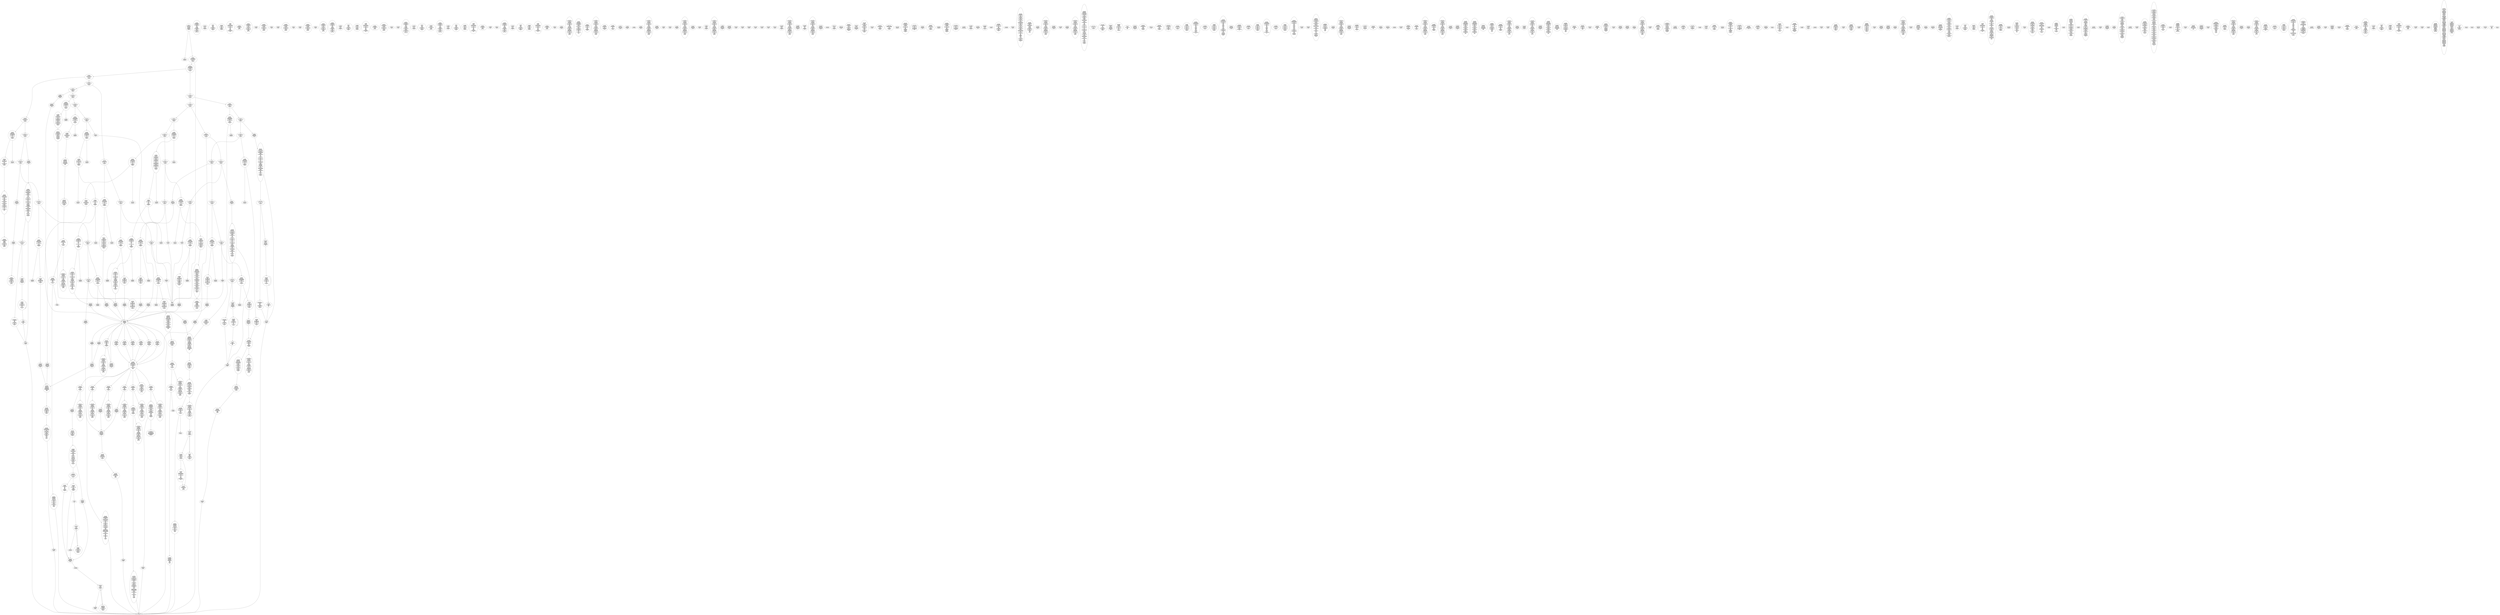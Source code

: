 /* Generated by GvGen v.1.0 (https://www.github.com/stricaud/gvgen) */

digraph G {
compound=true;
   node1 [label="[anywhere]"];
   node2 [label="# 0x0
PUSHX Data
PUSHX Data
MSTORE
CALLVALUE
ISZERO
PUSHX Data
JUMPI
"];
   node3 [label="# 0xc
PUSHX Data
REVERT
"];
   node4 [label="# 0x10
JUMPDEST
PUSHX LogicData
CALLDATASIZE
LT
PUSHX Data
JUMPI
"];
   node5 [label="# 0x1a
PUSHX Data
CALLDATALOAD
PUSHX BitData
SHR
PUSHX LogicData
GT
PUSHX Data
JUMPI
"];
   node6 [label="# 0x2b
PUSHX LogicData
GT
PUSHX Data
JUMPI
"];
   node7 [label="# 0x36
PUSHX LogicData
GT
PUSHX Data
JUMPI
"];
   node8 [label="# 0x41
PUSHX LogicData
EQ
PUSHX Data
JUMPI
"];
   node9 [label="# 0x4c
PUSHX LogicData
EQ
PUSHX Data
JUMPI
"];
   node10 [label="# 0x57
PUSHX LogicData
EQ
PUSHX Data
JUMPI
"];
   node11 [label="# 0x62
PUSHX LogicData
EQ
PUSHX Data
JUMPI
"];
   node12 [label="# 0x6d
PUSHX Data
JUMP
"];
   node13 [label="# 0x71
JUMPDEST
PUSHX LogicData
EQ
PUSHX Data
JUMPI
"];
   node14 [label="# 0x7d
PUSHX LogicData
EQ
PUSHX Data
JUMPI
"];
   node15 [label="# 0x88
PUSHX LogicData
EQ
PUSHX Data
JUMPI
"];
   node16 [label="# 0x93
PUSHX Data
JUMP
"];
   node17 [label="# 0x97
JUMPDEST
PUSHX LogicData
EQ
PUSHX Data
JUMPI
"];
   node18 [label="# 0xa3
PUSHX LogicData
EQ
PUSHX Data
JUMPI
"];
   node19 [label="# 0xae
PUSHX LogicData
EQ
PUSHX Data
JUMPI
"];
   node20 [label="# 0xb9
PUSHX LogicData
EQ
PUSHX Data
JUMPI
"];
   node21 [label="# 0xc4
PUSHX LogicData
EQ
PUSHX Data
JUMPI
"];
   node22 [label="# 0xcf
PUSHX LogicData
EQ
PUSHX Data
JUMPI
"];
   node23 [label="# 0xda
PUSHX Data
JUMP
"];
   node24 [label="# 0xde
JUMPDEST
PUSHX LogicData
GT
PUSHX Data
JUMPI
"];
   node25 [label="# 0xea
PUSHX LogicData
GT
PUSHX Data
JUMPI
"];
   node26 [label="# 0xf5
PUSHX LogicData
EQ
PUSHX Data
JUMPI
"];
   node27 [label="# 0x100
PUSHX LogicData
EQ
PUSHX Data
JUMPI
"];
   node28 [label="# 0x10b
PUSHX LogicData
EQ
PUSHX Data
JUMPI
"];
   node29 [label="# 0x116
PUSHX LogicData
EQ
PUSHX Data
JUMPI
"];
   node30 [label="# 0x121
PUSHX Data
JUMP
"];
   node31 [label="# 0x125
JUMPDEST
PUSHX LogicData
EQ
PUSHX Data
JUMPI
"];
   node32 [label="# 0x131
PUSHX LogicData
EQ
PUSHX Data
JUMPI
"];
   node33 [label="# 0x13c
PUSHX LogicData
EQ
PUSHX Data
JUMPI
"];
   node34 [label="# 0x147
PUSHX Data
JUMP
"];
   node35 [label="# 0x14b
JUMPDEST
PUSHX LogicData
EQ
PUSHX Data
JUMPI
"];
   node36 [label="# 0x157
PUSHX LogicData
EQ
PUSHX Data
JUMPI
"];
   node37 [label="# 0x162
PUSHX LogicData
EQ
PUSHX Data
JUMPI
"];
   node38 [label="# 0x16d
PUSHX LogicData
EQ
PUSHX Data
JUMPI
"];
   node39 [label="# 0x178
PUSHX LogicData
EQ
PUSHX Data
JUMPI
"];
   node40 [label="# 0x183
PUSHX LogicData
EQ
PUSHX Data
JUMPI
"];
   node41 [label="# 0x18e
JUMPDEST
PUSHX Data
REVERT
"];
   node42 [label="# 0x193
JUMPDEST
PUSHX Data
PUSHX ArithData
CALLDATASIZE
SUB
PUSHX LogicData
LT
ISZERO
PUSHX Data
JUMPI
"];
   node43 [label="# 0x1a5
PUSHX Data
REVERT
"];
   node44 [label="# 0x1a9
JUMPDEST
ADD
CALLDATALOAD
PUSHX BitData
NOT
AND
PUSHX ArithData
ADD
PUSHX Data
JUMP
"];
   node45 [label="# 0x1de
JUMPDEST
PUSHX MemData
MLOAD
ISZERO
ISZERO
MSTORE
PUSHX ArithData
ADD
PUSHX MemData
MLOAD
SUB
RETURN
"];
   node46 [label="# 0x1f6
JUMPDEST
PUSHX Data
PUSHX Data
JUMP
"];
   node47 [label="# 0x1fe
JUMPDEST
PUSHX MemData
MLOAD
PUSHX ArithData
ADD
SUB
MSTORE
MLOAD
MSTORE
PUSHX ArithData
ADD
MLOAD
PUSHX ArithData
ADD
PUSHX Data
"];
   node48 [label="# 0x223
JUMPDEST
LT
ISZERO
PUSHX Data
JUMPI
"];
   node49 [label="# 0x22c
ADD
MLOAD
ADD
MSTORE
PUSHX ArithData
ADD
PUSHX Data
JUMP
"];
   node50 [label="# 0x23e
JUMPDEST
ADD
PUSHX BitData
AND
ISZERO
PUSHX Data
JUMPI
"];
   node51 [label="# 0x252
SUB
MLOAD
PUSHX ArithData
PUSHX ArithData
SUB
PUSHX ArithData
EXP
SUB
NOT
AND
MSTORE
PUSHX ArithData
ADD
"];
   node52 [label="# 0x26b
JUMPDEST
PUSHX MemData
MLOAD
SUB
RETURN
"];
   node53 [label="# 0x279
JUMPDEST
PUSHX Data
PUSHX Data
JUMP
"];
   node54 [label="# 0x281
JUMPDEST
PUSHX MemData
MLOAD
MSTORE
PUSHX ArithData
ADD
PUSHX MemData
MLOAD
SUB
RETURN
"];
   node55 [label="# 0x297
JUMPDEST
PUSHX Data
PUSHX ArithData
CALLDATASIZE
SUB
PUSHX LogicData
LT
ISZERO
PUSHX Data
JUMPI
"];
   node56 [label="# 0x2a9
PUSHX Data
REVERT
"];
   node57 [label="# 0x2ad
JUMPDEST
ADD
CALLDATALOAD
PUSHX ArithData
ADD
PUSHX Data
JUMP
"];
   node58 [label="# 0x2c3
JUMPDEST
PUSHX MemData
MLOAD
PUSHX BitData
AND
MSTORE
PUSHX ArithData
ADD
PUSHX MemData
MLOAD
SUB
RETURN
"];
   node59 [label="# 0x2ef
JUMPDEST
PUSHX Data
PUSHX ArithData
CALLDATASIZE
SUB
PUSHX LogicData
LT
ISZERO
PUSHX Data
JUMPI
"];
   node60 [label="# 0x301
PUSHX Data
REVERT
"];
   node61 [label="# 0x305
JUMPDEST
ADD
CALLDATALOAD
PUSHX BitData
AND
PUSHX ArithData
ADD
CALLDATALOAD
PUSHX ArithData
ADD
PUSHX Data
JUMP
"];
   node62 [label="# 0x33b
JUMPDEST
STOP
"];
   node63 [label="# 0x33d
JUMPDEST
PUSHX Data
PUSHX Data
JUMP
"];
   node64 [label="# 0x345
JUMPDEST
PUSHX MemData
MLOAD
MSTORE
PUSHX ArithData
ADD
PUSHX MemData
MLOAD
SUB
RETURN
"];
   node65 [label="# 0x35b
JUMPDEST
PUSHX Data
PUSHX ArithData
CALLDATASIZE
SUB
PUSHX LogicData
LT
ISZERO
PUSHX Data
JUMPI
"];
   node66 [label="# 0x36d
PUSHX Data
REVERT
"];
   node67 [label="# 0x371
JUMPDEST
ADD
CALLDATALOAD
PUSHX BitData
AND
PUSHX ArithData
ADD
CALLDATALOAD
PUSHX BitData
AND
PUSHX ArithData
ADD
CALLDATALOAD
PUSHX ArithData
ADD
PUSHX Data
JUMP
"];
   node68 [label="# 0x3c7
JUMPDEST
STOP
"];
   node69 [label="# 0x3c9
JUMPDEST
PUSHX Data
PUSHX ArithData
CALLDATASIZE
SUB
PUSHX LogicData
LT
ISZERO
PUSHX Data
JUMPI
"];
   node70 [label="# 0x3db
PUSHX Data
REVERT
"];
   node71 [label="# 0x3df
JUMPDEST
ADD
CALLDATALOAD
PUSHX BitData
AND
PUSHX ArithData
ADD
PUSHX Data
JUMP
"];
   node72 [label="# 0x40b
JUMPDEST
STOP
"];
   node73 [label="# 0x40d
JUMPDEST
PUSHX Data
PUSHX ArithData
CALLDATASIZE
SUB
PUSHX LogicData
LT
ISZERO
PUSHX Data
JUMPI
"];
   node74 [label="# 0x41f
PUSHX Data
REVERT
"];
   node75 [label="# 0x423
JUMPDEST
ADD
CALLDATALOAD
PUSHX BitData
AND
PUSHX ArithData
ADD
CALLDATALOAD
PUSHX ArithData
ADD
PUSHX Data
JUMP
"];
   node76 [label="# 0x459
JUMPDEST
PUSHX MemData
MLOAD
MSTORE
PUSHX ArithData
ADD
PUSHX MemData
MLOAD
SUB
RETURN
"];
   node77 [label="# 0x46f
JUMPDEST
PUSHX Data
PUSHX Data
JUMP
"];
   node78 [label="# 0x477
JUMPDEST
STOP
"];
   node79 [label="# 0x479
JUMPDEST
PUSHX Data
PUSHX ArithData
CALLDATASIZE
SUB
PUSHX LogicData
LT
ISZERO
PUSHX Data
JUMPI
"];
   node80 [label="# 0x48b
PUSHX Data
REVERT
"];
   node81 [label="# 0x48f
JUMPDEST
ADD
CALLDATALOAD
PUSHX BitData
AND
PUSHX ArithData
ADD
CALLDATALOAD
PUSHX BitData
AND
PUSHX ArithData
ADD
CALLDATALOAD
PUSHX ArithData
ADD
PUSHX Data
JUMP
"];
   node82 [label="# 0x4e5
JUMPDEST
STOP
"];
   node83 [label="# 0x4e7
JUMPDEST
PUSHX Data
PUSHX ArithData
CALLDATASIZE
SUB
PUSHX LogicData
LT
ISZERO
PUSHX Data
JUMPI
"];
   node84 [label="# 0x4f9
PUSHX Data
REVERT
"];
   node85 [label="# 0x4fd
JUMPDEST
ADD
CALLDATALOAD
PUSHX ArithData
ADD
PUSHX Data
JUMP
"];
   node86 [label="# 0x513
JUMPDEST
PUSHX MemData
MLOAD
MSTORE
PUSHX ArithData
ADD
PUSHX MemData
MLOAD
SUB
RETURN
"];
   node87 [label="# 0x529
JUMPDEST
PUSHX Data
PUSHX ArithData
CALLDATASIZE
SUB
PUSHX LogicData
LT
ISZERO
PUSHX Data
JUMPI
"];
   node88 [label="# 0x53b
PUSHX Data
REVERT
"];
   node89 [label="# 0x53f
JUMPDEST
ADD
CALLDATALOAD
PUSHX ArithData
ADD
PUSHX LogicData
GT
ISZERO
PUSHX Data
JUMPI
"];
   node90 [label="# 0x558
PUSHX Data
REVERT
"];
   node91 [label="# 0x55c
JUMPDEST
ADD
PUSHX ArithData
ADD
GT
ISZERO
PUSHX Data
JUMPI
"];
   node92 [label="# 0x56a
PUSHX Data
REVERT
"];
   node93 [label="# 0x56e
JUMPDEST
CALLDATALOAD
PUSHX ArithData
ADD
PUSHX ArithData
MUL
ADD
GT
PUSHX LogicData
GT
OR
ISZERO
PUSHX Data
JUMPI
"];
   node94 [label="# 0x58c
PUSHX Data
REVERT
"];
   node95 [label="# 0x590
JUMPDEST
PUSHX ArithData
ADD
PUSHX ArithData
DIV
MUL
PUSHX ArithData
ADD
PUSHX MemData
MLOAD
ADD
PUSHX Data
MSTORE
MSTORE
PUSHX ArithData
ADD
CALLDATACOPY
PUSHX Data
ADD
MSTORE
PUSHX BitData
NOT
PUSHX ArithData
ADD
AND
ADD
PUSHX Data
JUMP
"];
   node96 [label="# 0x5e2
JUMPDEST
STOP
"];
   node97 [label="# 0x5e4
JUMPDEST
PUSHX Data
PUSHX ArithData
CALLDATASIZE
SUB
PUSHX LogicData
LT
ISZERO
PUSHX Data
JUMPI
"];
   node98 [label="# 0x5f6
PUSHX Data
REVERT
"];
   node99 [label="# 0x5fa
JUMPDEST
ADD
CALLDATALOAD
PUSHX ArithData
ADD
PUSHX Data
JUMP
"];
   node100 [label="# 0x610
JUMPDEST
PUSHX MemData
MLOAD
PUSHX BitData
AND
MSTORE
PUSHX ArithData
ADD
PUSHX MemData
MLOAD
SUB
RETURN
"];
   node101 [label="# 0x63c
JUMPDEST
PUSHX Data
PUSHX Data
JUMP
"];
   node102 [label="# 0x644
JUMPDEST
PUSHX MemData
MLOAD
PUSHX ArithData
ADD
SUB
MSTORE
MLOAD
MSTORE
PUSHX ArithData
ADD
MLOAD
PUSHX ArithData
ADD
PUSHX Data
"];
   node103 [label="# 0x669
JUMPDEST
LT
ISZERO
PUSHX Data
JUMPI
"];
   node104 [label="# 0x672
ADD
MLOAD
ADD
MSTORE
PUSHX ArithData
ADD
PUSHX Data
JUMP
"];
   node105 [label="# 0x684
JUMPDEST
ADD
PUSHX BitData
AND
ISZERO
PUSHX Data
JUMPI
"];
   node106 [label="# 0x698
SUB
MLOAD
PUSHX ArithData
PUSHX ArithData
SUB
PUSHX ArithData
EXP
SUB
NOT
AND
MSTORE
PUSHX ArithData
ADD
"];
   node107 [label="# 0x6b1
JUMPDEST
PUSHX MemData
MLOAD
SUB
RETURN
"];
   node108 [label="# 0x6bf
JUMPDEST
PUSHX Data
PUSHX ArithData
CALLDATASIZE
SUB
PUSHX LogicData
LT
ISZERO
PUSHX Data
JUMPI
"];
   node109 [label="# 0x6d1
PUSHX Data
REVERT
"];
   node110 [label="# 0x6d5
JUMPDEST
ADD
CALLDATALOAD
PUSHX BitData
AND
PUSHX ArithData
ADD
PUSHX Data
JUMP
"];
   node111 [label="# 0x701
JUMPDEST
PUSHX MemData
MLOAD
MSTORE
PUSHX ArithData
ADD
PUSHX MemData
MLOAD
SUB
RETURN
"];
   node112 [label="# 0x717
JUMPDEST
PUSHX Data
PUSHX Data
JUMP
"];
   node113 [label="# 0x71f
JUMPDEST
STOP
"];
   node114 [label="# 0x721
JUMPDEST
PUSHX Data
PUSHX ArithData
CALLDATASIZE
SUB
PUSHX LogicData
LT
ISZERO
PUSHX Data
JUMPI
"];
   node115 [label="# 0x733
PUSHX Data
REVERT
"];
   node116 [label="# 0x737
JUMPDEST
ADD
CALLDATALOAD
PUSHX BitData
AND
PUSHX ArithData
ADD
CALLDATALOAD
PUSHX ArithData
ADD
PUSHX Data
JUMP
"];
   node117 [label="# 0x76d
JUMPDEST
STOP
"];
   node118 [label="# 0x76f
JUMPDEST
PUSHX Data
PUSHX ArithData
CALLDATASIZE
SUB
PUSHX LogicData
LT
ISZERO
PUSHX Data
JUMPI
"];
   node119 [label="# 0x781
PUSHX Data
REVERT
"];
   node120 [label="# 0x785
JUMPDEST
ADD
CALLDATALOAD
PUSHX BitData
AND
PUSHX ArithData
ADD
PUSHX Data
JUMP
"];
   node121 [label="# 0x7b1
JUMPDEST
PUSHX MemData
MLOAD
PUSHX ArithData
ADD
SUB
MSTORE
MLOAD
MSTORE
PUSHX ArithData
ADD
MLOAD
PUSHX ArithData
ADD
PUSHX ArithData
MUL
PUSHX Data
"];
   node122 [label="# 0x7d9
JUMPDEST
LT
ISZERO
PUSHX Data
JUMPI
"];
   node123 [label="# 0x7e2
ADD
MLOAD
ADD
MSTORE
PUSHX ArithData
ADD
PUSHX Data
JUMP
"];
   node124 [label="# 0x7f4
JUMPDEST
ADD
PUSHX MemData
MLOAD
SUB
RETURN
"];
   node125 [label="# 0x808
JUMPDEST
PUSHX Data
PUSHX Data
JUMP
"];
   node126 [label="# 0x810
JUMPDEST
PUSHX MemData
MLOAD
PUSHX BitData
AND
MSTORE
PUSHX ArithData
ADD
PUSHX MemData
MLOAD
SUB
RETURN
"];
   node127 [label="# 0x83c
JUMPDEST
PUSHX Data
PUSHX Data
JUMP
"];
   node128 [label="# 0x844
JUMPDEST
PUSHX MemData
MLOAD
PUSHX ArithData
ADD
SUB
MSTORE
MLOAD
MSTORE
PUSHX ArithData
ADD
MLOAD
PUSHX ArithData
ADD
PUSHX Data
"];
   node129 [label="# 0x869
JUMPDEST
LT
ISZERO
PUSHX Data
JUMPI
"];
   node130 [label="# 0x872
ADD
MLOAD
ADD
MSTORE
PUSHX ArithData
ADD
PUSHX Data
JUMP
"];
   node131 [label="# 0x884
JUMPDEST
ADD
PUSHX BitData
AND
ISZERO
PUSHX Data
JUMPI
"];
   node132 [label="# 0x898
SUB
MLOAD
PUSHX ArithData
PUSHX ArithData
SUB
PUSHX ArithData
EXP
SUB
NOT
AND
MSTORE
PUSHX ArithData
ADD
"];
   node133 [label="# 0x8b1
JUMPDEST
PUSHX MemData
MLOAD
SUB
RETURN
"];
   node134 [label="# 0x8bf
JUMPDEST
PUSHX Data
PUSHX ArithData
CALLDATASIZE
SUB
PUSHX LogicData
LT
ISZERO
PUSHX Data
JUMPI
"];
   node135 [label="# 0x8d1
PUSHX Data
REVERT
"];
   node136 [label="# 0x8d5
JUMPDEST
ADD
CALLDATALOAD
PUSHX BitData
AND
PUSHX ArithData
ADD
CALLDATALOAD
ISZERO
ISZERO
PUSHX ArithData
ADD
PUSHX Data
JUMP
"];
   node137 [label="# 0x90d
JUMPDEST
STOP
"];
   node138 [label="# 0x90f
JUMPDEST
PUSHX Data
PUSHX ArithData
CALLDATASIZE
SUB
PUSHX LogicData
LT
ISZERO
PUSHX Data
JUMPI
"];
   node139 [label="# 0x921
PUSHX Data
REVERT
"];
   node140 [label="# 0x925
JUMPDEST
ADD
CALLDATALOAD
PUSHX BitData
AND
PUSHX ArithData
ADD
CALLDATALOAD
PUSHX BitData
AND
PUSHX ArithData
ADD
CALLDATALOAD
PUSHX ArithData
ADD
CALLDATALOAD
PUSHX ArithData
ADD
PUSHX LogicData
GT
ISZERO
PUSHX Data
JUMPI
"];
   node141 [label="# 0x988
PUSHX Data
REVERT
"];
   node142 [label="# 0x98c
JUMPDEST
ADD
PUSHX ArithData
ADD
GT
ISZERO
PUSHX Data
JUMPI
"];
   node143 [label="# 0x99a
PUSHX Data
REVERT
"];
   node144 [label="# 0x99e
JUMPDEST
CALLDATALOAD
PUSHX ArithData
ADD
PUSHX ArithData
MUL
ADD
GT
PUSHX LogicData
GT
OR
ISZERO
PUSHX Data
JUMPI
"];
   node145 [label="# 0x9bc
PUSHX Data
REVERT
"];
   node146 [label="# 0x9c0
JUMPDEST
PUSHX ArithData
ADD
PUSHX ArithData
DIV
MUL
PUSHX ArithData
ADD
PUSHX MemData
MLOAD
ADD
PUSHX Data
MSTORE
MSTORE
PUSHX ArithData
ADD
CALLDATACOPY
PUSHX Data
ADD
MSTORE
PUSHX BitData
NOT
PUSHX ArithData
ADD
AND
ADD
PUSHX Data
JUMP
"];
   node147 [label="# 0xa12
JUMPDEST
STOP
"];
   node148 [label="# 0xa14
JUMPDEST
PUSHX Data
PUSHX ArithData
CALLDATASIZE
SUB
PUSHX LogicData
LT
ISZERO
PUSHX Data
JUMPI
"];
   node149 [label="# 0xa26
PUSHX Data
REVERT
"];
   node150 [label="# 0xa2a
JUMPDEST
ADD
CALLDATALOAD
PUSHX ArithData
ADD
PUSHX Data
JUMP
"];
   node151 [label="# 0xa40
JUMPDEST
PUSHX MemData
MLOAD
PUSHX ArithData
ADD
SUB
MSTORE
MLOAD
MSTORE
PUSHX ArithData
ADD
MLOAD
PUSHX ArithData
ADD
PUSHX Data
"];
   node152 [label="# 0xa65
JUMPDEST
LT
ISZERO
PUSHX Data
JUMPI
"];
   node153 [label="# 0xa6e
ADD
MLOAD
ADD
MSTORE
PUSHX ArithData
ADD
PUSHX Data
JUMP
"];
   node154 [label="# 0xa80
JUMPDEST
ADD
PUSHX BitData
AND
ISZERO
PUSHX Data
JUMPI
"];
   node155 [label="# 0xa94
SUB
MLOAD
PUSHX ArithData
PUSHX ArithData
SUB
PUSHX ArithData
EXP
SUB
NOT
AND
MSTORE
PUSHX ArithData
ADD
"];
   node156 [label="# 0xaad
JUMPDEST
PUSHX MemData
MLOAD
SUB
RETURN
"];
   node157 [label="# 0xabb
JUMPDEST
PUSHX Data
PUSHX ArithData
CALLDATASIZE
SUB
PUSHX LogicData
LT
ISZERO
PUSHX Data
JUMPI
"];
   node158 [label="# 0xacd
PUSHX Data
REVERT
"];
   node159 [label="# 0xad1
JUMPDEST
ADD
CALLDATALOAD
PUSHX BitData
AND
PUSHX ArithData
ADD
CALLDATALOAD
PUSHX BitData
AND
PUSHX ArithData
ADD
PUSHX Data
JUMP
"];
   node160 [label="# 0xb1d
JUMPDEST
PUSHX MemData
MLOAD
ISZERO
ISZERO
MSTORE
PUSHX ArithData
ADD
PUSHX MemData
MLOAD
SUB
RETURN
"];
   node161 [label="# 0xb35
JUMPDEST
PUSHX Data
PUSHX ArithData
CALLDATASIZE
SUB
PUSHX LogicData
LT
ISZERO
PUSHX Data
JUMPI
"];
   node162 [label="# 0xb47
PUSHX Data
REVERT
"];
   node163 [label="# 0xb4b
JUMPDEST
ADD
CALLDATALOAD
PUSHX BitData
AND
PUSHX ArithData
ADD
PUSHX Data
JUMP
"];
   node164 [label="# 0xb77
JUMPDEST
STOP
"];
   node165 [label="# 0xb79
JUMPDEST
PUSHX Data
PUSHX ArithData
PUSHX BitData
NOT
AND
PUSHX BitData
NOT
AND
MSTORE
PUSHX ArithData
ADD
MSTORE
PUSHX ArithData
ADD
PUSHX Data
SHA3
PUSHX ArithData
SLOAD
PUSHX ArithData
EXP
DIV
PUSHX BitData
AND
JUMP
"];
   node166 [label="# 0xbe0
JUMPDEST
PUSHX Data
PUSHX StorData
SLOAD
PUSHX ArithData
PUSHX BitData
AND
ISZERO
PUSHX ArithData
MUL
SUB
AND
PUSHX Data
DIV
PUSHX ArithData
ADD
PUSHX ArithData
DIV
MUL
PUSHX ArithData
ADD
PUSHX MemData
MLOAD
ADD
PUSHX Data
MSTORE
MSTORE
PUSHX ArithData
ADD
SLOAD
PUSHX ArithData
PUSHX BitData
AND
ISZERO
PUSHX ArithData
MUL
SUB
AND
PUSHX Data
DIV
ISZERO
PUSHX Data
JUMPI
"];
   node167 [label="# 0xc32
PUSHX LogicData
LT
PUSHX Data
JUMPI
"];
   node168 [label="# 0xc3a
PUSHX ArithData
SLOAD
DIV
MUL
MSTORE
PUSHX ArithData
ADD
PUSHX Data
JUMP
"];
   node169 [label="# 0xc4d
JUMPDEST
ADD
PUSHX Data
MSTORE
PUSHX Data
PUSHX Data
SHA3
"];
   node170 [label="# 0xc5b
JUMPDEST
SLOAD
MSTORE
PUSHX ArithData
ADD
PUSHX ArithData
ADD
GT
PUSHX Data
JUMPI
"];
   node171 [label="# 0xc6f
SUB
PUSHX BitData
AND
ADD
"];
   node172 [label="# 0xc78
JUMPDEST
JUMP
"];
   node173 [label="# 0xc82
JUMPDEST
PUSHX Data
JUMP
"];
   node174 [label="# 0xc88
JUMPDEST
PUSHX Data
PUSHX Data
PUSHX Data
JUMP
"];
   node175 [label="# 0xc93
JUMPDEST
PUSHX Data
JUMPI
"];
   node176 [label="# 0xc98
PUSHX MemData
MLOAD
PUSHX Data
MSTORE
PUSHX ArithData
ADD
PUSHX ArithData
ADD
SUB
MSTORE
PUSHX Data
MSTORE
PUSHX ArithData
ADD
PUSHX Data
PUSHX Data
CODECOPY
PUSHX ArithData
ADD
PUSHX MemData
MLOAD
SUB
REVERT
"];
   node177 [label="# 0xce8
JUMPDEST
PUSHX Data
PUSHX ArithData
MSTORE
PUSHX ArithData
ADD
MSTORE
PUSHX ArithData
ADD
PUSHX Data
SHA3
PUSHX ArithData
SLOAD
PUSHX ArithData
EXP
DIV
PUSHX BitData
AND
JUMP
"];
   node178 [label="# 0xd23
JUMPDEST
PUSHX Data
PUSHX Data
PUSHX Data
JUMP
"];
   node179 [label="# 0xd2e
JUMPDEST
PUSHX BitData
AND
PUSHX BitData
AND
EQ
ISZERO
PUSHX Data
JUMPI
"];
   node180 [label="# 0xd65
PUSHX MemData
MLOAD
PUSHX Data
MSTORE
PUSHX ArithData
ADD
PUSHX ArithData
ADD
SUB
MSTORE
PUSHX Data
MSTORE
PUSHX ArithData
ADD
PUSHX Data
PUSHX Data
CODECOPY
PUSHX ArithData
ADD
PUSHX MemData
MLOAD
SUB
REVERT
"];
   node181 [label="# 0xdb5
JUMPDEST
PUSHX BitData
AND
PUSHX Data
PUSHX Data
JUMP
"];
   node182 [label="# 0xdd4
JUMPDEST
PUSHX BitData
AND
EQ
PUSHX Data
JUMPI
"];
   node183 [label="# 0xdf1
PUSHX Data
PUSHX Data
PUSHX Data
JUMP
"];
   node184 [label="# 0xdfd
JUMPDEST
PUSHX Data
JUMP
"];
   node185 [label="# 0xe02
JUMPDEST
"];
   node186 [label="# 0xe03
JUMPDEST
PUSHX Data
JUMPI
"];
   node187 [label="# 0xe08
PUSHX MemData
MLOAD
PUSHX Data
MSTORE
PUSHX ArithData
ADD
PUSHX ArithData
ADD
SUB
MSTORE
PUSHX Data
MSTORE
PUSHX ArithData
ADD
PUSHX Data
PUSHX Data
CODECOPY
PUSHX ArithData
ADD
PUSHX MemData
MLOAD
SUB
REVERT
"];
   node188 [label="# 0xe58
JUMPDEST
PUSHX Data
PUSHX Data
JUMP
"];
   node189 [label="# 0xe62
JUMPDEST
JUMP
"];
   node190 [label="# 0xe67
JUMPDEST
PUSHX Data
PUSHX Data
PUSHX Data
PUSHX Data
JUMP
"];
   node191 [label="# 0xe73
JUMPDEST
JUMP
"];
   node192 [label="# 0xe78
JUMPDEST
PUSHX Data
PUSHX Data
PUSHX Data
JUMP
"];
   node193 [label="# 0xe83
JUMPDEST
PUSHX Data
JUMP
"];
   node194 [label="# 0xe89
JUMPDEST
PUSHX Data
JUMPI
"];
   node195 [label="# 0xe8e
PUSHX MemData
MLOAD
PUSHX Data
MSTORE
PUSHX ArithData
ADD
PUSHX ArithData
ADD
SUB
MSTORE
PUSHX Data
MSTORE
PUSHX ArithData
ADD
PUSHX Data
PUSHX Data
CODECOPY
PUSHX ArithData
ADD
PUSHX MemData
MLOAD
SUB
REVERT
"];
   node196 [label="# 0xede
JUMPDEST
PUSHX Data
PUSHX Data
JUMP
"];
   node197 [label="# 0xee9
JUMPDEST
JUMP
"];
   node198 [label="# 0xeee
JUMPDEST
PUSHX Data
PUSHX Data
JUMP
"];
   node199 [label="# 0xef6
JUMPDEST
PUSHX BitData
AND
PUSHX Data
PUSHX Data
JUMP
"];
   node200 [label="# 0xf14
JUMPDEST
PUSHX BitData
AND
EQ
PUSHX Data
JUMPI
"];
   node201 [label="# 0xf30
PUSHX MemData
MLOAD
PUSHX Data
MSTORE
PUSHX ArithData
ADD
PUSHX ArithData
ADD
SUB
MSTORE
PUSHX Data
MSTORE
PUSHX ArithData
ADD
PUSHX Data
MSTORE
PUSHX ArithData
ADD
PUSHX MemData
MLOAD
SUB
REVERT
"];
   node202 [label="# 0xf9d
JUMPDEST
PUSHX Data
PUSHX Data
PUSHX Data
JUMP
"];
   node203 [label="# 0xfa8
JUMPDEST
GT
ISZERO
PUSHX Data
JUMPI
"];
   node204 [label="# 0xfaf
PUSHX MemData
MLOAD
PUSHX Data
MSTORE
PUSHX ArithData
ADD
PUSHX ArithData
ADD
SUB
MSTORE
PUSHX Data
MSTORE
PUSHX ArithData
ADD
PUSHX Data
PUSHX Data
CODECOPY
PUSHX ArithData
ADD
PUSHX MemData
MLOAD
SUB
REVERT
"];
   node205 [label="# 0xfff
JUMPDEST
PUSHX Data
PUSHX Data
PUSHX Data
JUMP
"];
   node206 [label="# 0x1009
JUMPDEST
PUSHX Data
PUSHX Data
JUMP
"];
   node207 [label="# 0x1015
JUMPDEST
JUMP
"];
   node208 [label="# 0x1019
JUMPDEST
PUSHX Data
PUSHX Data
PUSHX Data
PUSHX ArithData
PUSHX BitData
AND
PUSHX BitData
AND
MSTORE
PUSHX ArithData
ADD
MSTORE
PUSHX ArithData
ADD
PUSHX Data
SHA3
PUSHX BitData
PUSHX BitData
AND
JUMP
"];
   node209 [label="# 0x106c
JUMPDEST
JUMP
"];
   node210 [label="# 0x1074
JUMPDEST
PUSHX Data
PUSHX Data
JUMP
"];
   node211 [label="# 0x107c
JUMPDEST
PUSHX BitData
AND
PUSHX Data
PUSHX Data
JUMP
"];
   node212 [label="# 0x109a
JUMPDEST
PUSHX BitData
AND
EQ
PUSHX Data
JUMPI
"];
   node213 [label="# 0x10b6
PUSHX MemData
MLOAD
PUSHX Data
MSTORE
PUSHX ArithData
ADD
PUSHX ArithData
ADD
SUB
MSTORE
PUSHX Data
MSTORE
PUSHX ArithData
ADD
PUSHX Data
MSTORE
PUSHX ArithData
ADD
PUSHX MemData
MLOAD
SUB
REVERT
"];
   node214 [label="# 0x1123
JUMPDEST
PUSHX Data
SELFBALANCE
CALLER
PUSHX BitData
AND
PUSHX ArithData
ISZERO
MUL
PUSHX MemData
MLOAD
PUSHX Data
PUSHX MemData
MLOAD
SUB
CALL
ISZERO
ISZERO
PUSHX Data
JUMPI
"];
   node215 [label="# 0x1165
RETURNDATASIZE
PUSHX Data
RETURNDATACOPY
RETURNDATASIZE
PUSHX Data
REVERT
"];
   node216 [label="# 0x116e
JUMPDEST
JUMP
"];
   node217 [label="# 0x1172
JUMPDEST
PUSHX Data
PUSHX MemData
MLOAD
PUSHX ArithData
ADD
PUSHX Data
MSTORE
PUSHX Data
MSTORE
PUSHX Data
JUMP
"];
   node218 [label="# 0x118d
JUMPDEST
JUMP
"];
   node219 [label="# 0x1192
JUMPDEST
PUSHX Data
PUSHX Data
PUSHX Data
PUSHX BitData
PUSHX BitData
AND
JUMP
"];
   node220 [label="# 0x11a9
JUMPDEST
JUMP
"];
   node221 [label="# 0x11b5
JUMPDEST
PUSHX Data
PUSHX Data
JUMP
"];
   node222 [label="# 0x11bd
JUMPDEST
PUSHX BitData
AND
PUSHX Data
PUSHX Data
JUMP
"];
   node223 [label="# 0x11db
JUMPDEST
PUSHX BitData
AND
EQ
PUSHX Data
JUMPI
"];
   node224 [label="# 0x11f7
PUSHX MemData
MLOAD
PUSHX Data
MSTORE
PUSHX ArithData
ADD
PUSHX ArithData
ADD
SUB
MSTORE
PUSHX Data
MSTORE
PUSHX ArithData
ADD
PUSHX Data
MSTORE
PUSHX ArithData
ADD
PUSHX MemData
MLOAD
SUB
REVERT
"];
   node225 [label="# 0x1264
JUMPDEST
PUSHX Data
PUSHX Data
JUMP
"];
   node226 [label="# 0x126d
JUMPDEST
JUMP
"];
   node227 [label="# 0x1270
JUMPDEST
PUSHX Data
PUSHX Data
PUSHX MemData
MLOAD
PUSHX ArithData
ADD
PUSHX Data
MSTORE
PUSHX Data
MSTORE
PUSHX ArithData
ADD
PUSHX Data
PUSHX Data
CODECOPY
PUSHX Data
PUSHX BitData
PUSHX BitData
AND
JUMP
"];
   node228 [label="# 0x12a0
JUMPDEST
JUMP
"];
   node229 [label="# 0x12a7
JUMPDEST
PUSHX Data
PUSHX StorData
SLOAD
PUSHX ArithData
PUSHX BitData
AND
ISZERO
PUSHX ArithData
MUL
SUB
AND
PUSHX Data
DIV
PUSHX ArithData
ADD
PUSHX ArithData
DIV
MUL
PUSHX ArithData
ADD
PUSHX MemData
MLOAD
ADD
PUSHX Data
MSTORE
MSTORE
PUSHX ArithData
ADD
SLOAD
PUSHX ArithData
PUSHX BitData
AND
ISZERO
PUSHX ArithData
MUL
SUB
AND
PUSHX Data
DIV
ISZERO
PUSHX Data
JUMPI
"];
   node230 [label="# 0x12f9
PUSHX LogicData
LT
PUSHX Data
JUMPI
"];
   node231 [label="# 0x1301
PUSHX ArithData
SLOAD
DIV
MUL
MSTORE
PUSHX ArithData
ADD
PUSHX Data
JUMP
"];
   node232 [label="# 0x1314
JUMPDEST
ADD
PUSHX Data
MSTORE
PUSHX Data
PUSHX Data
SHA3
"];
   node233 [label="# 0x1322
JUMPDEST
SLOAD
MSTORE
PUSHX ArithData
ADD
PUSHX ArithData
ADD
GT
PUSHX Data
JUMPI
"];
   node234 [label="# 0x1336
SUB
PUSHX BitData
AND
ADD
"];
   node235 [label="# 0x133f
JUMPDEST
JUMP
"];
   node236 [label="# 0x1349
JUMPDEST
PUSHX BitData
PUSHX BitData
AND
PUSHX BitData
AND
EQ
ISZERO
PUSHX Data
JUMPI
"];
   node237 [label="# 0x1380
PUSHX MemData
MLOAD
PUSHX Data
MSTORE
PUSHX ArithData
ADD
PUSHX ArithData
ADD
SUB
MSTORE
PUSHX Data
MSTORE
PUSHX ArithData
ADD
PUSHX Data
PUSHX Data
CODECOPY
PUSHX ArithData
ADD
PUSHX MemData
MLOAD
SUB
REVERT
"];
   node238 [label="# 0x13d0
JUMPDEST
PUSHX Data
PUSHX Data
PUSHX ArithData
PUSHX BitData
AND
PUSHX BitData
AND
MSTORE
PUSHX ArithData
ADD
MSTORE
PUSHX ArithData
ADD
PUSHX Data
SHA3
PUSHX Data
JUMP
"];
   node239 [label="# 0x1417
JUMPDEST
JUMP
"];
   node240 [label="# 0x141e
JUMPDEST
PUSHX Data
PUSHX Data
JUMP
"];
   node241 [label="# 0x1426
JUMPDEST
PUSHX BitData
AND
PUSHX Data
PUSHX Data
JUMP
"];
   node242 [label="# 0x1444
JUMPDEST
PUSHX BitData
AND
EQ
PUSHX Data
JUMPI
"];
   node243 [label="# 0x1460
PUSHX MemData
MLOAD
PUSHX Data
MSTORE
PUSHX ArithData
ADD
PUSHX ArithData
ADD
SUB
MSTORE
PUSHX Data
MSTORE
PUSHX ArithData
ADD
PUSHX Data
MSTORE
PUSHX ArithData
ADD
PUSHX MemData
MLOAD
SUB
REVERT
"];
   node244 [label="# 0x14cd
JUMPDEST
PUSHX BitData
PUSHX BitData
AND
PUSHX StorData
PUSHX ArithData
SLOAD
PUSHX ArithData
EXP
DIV
PUSHX BitData
AND
PUSHX BitData
AND
PUSHX Data
PUSHX MemData
MLOAD
PUSHX MemData
MLOAD
SUB
LOGX
PUSHX BitData
PUSHX StorData
PUSHX ArithData
PUSHX ArithData
EXP
SLOAD
PUSHX ArithData
MUL
NOT
AND
PUSHX BitData
AND
MUL
OR
SSTORE
JUMP
"];
   node245 [label="# 0x158e
JUMPDEST
PUSHX Data
PUSHX Data
JUMP
"];
   node246 [label="# 0x1596
JUMPDEST
PUSHX BitData
AND
PUSHX Data
PUSHX Data
JUMP
"];
   node247 [label="# 0x15b4
JUMPDEST
PUSHX BitData
AND
EQ
PUSHX Data
JUMPI
"];
   node248 [label="# 0x15d0
PUSHX MemData
MLOAD
PUSHX Data
MSTORE
PUSHX ArithData
ADD
PUSHX ArithData
ADD
SUB
MSTORE
PUSHX Data
MSTORE
PUSHX ArithData
ADD
PUSHX Data
MSTORE
PUSHX ArithData
ADD
PUSHX MemData
MLOAD
SUB
REVERT
"];
   node249 [label="# 0x163d
JUMPDEST
PUSHX Data
PUSHX Data
PUSHX Data
JUMP
"];
   node250 [label="# 0x1648
JUMPDEST
GT
ISZERO
PUSHX Data
JUMPI
"];
   node251 [label="# 0x164f
PUSHX MemData
MLOAD
PUSHX Data
MSTORE
PUSHX ArithData
ADD
PUSHX ArithData
ADD
SUB
MSTORE
PUSHX Data
MSTORE
PUSHX ArithData
ADD
PUSHX Data
PUSHX Data
CODECOPY
PUSHX ArithData
ADD
PUSHX MemData
MLOAD
SUB
REVERT
"];
   node252 [label="# 0x169f
JUMPDEST
PUSHX Data
PUSHX Data
PUSHX Data
JUMP
"];
   node253 [label="# 0x16ab
JUMPDEST
ADD
GT
ISZERO
PUSHX Data
JUMPI
"];
   node254 [label="# 0x16b3
PUSHX MemData
MLOAD
PUSHX Data
MSTORE
PUSHX ArithData
ADD
PUSHX ArithData
ADD
SUB
MSTORE
PUSHX Data
MSTORE
PUSHX ArithData
ADD
PUSHX Data
PUSHX Data
CODECOPY
PUSHX ArithData
ADD
PUSHX MemData
MLOAD
SUB
REVERT
"];
   node255 [label="# 0x1703
JUMPDEST
PUSHX Data
PUSHX Data
PUSHX Data
JUMP
"];
   node256 [label="# 0x170d
JUMPDEST
"];
   node257 [label="# 0x1710
JUMPDEST
LT
ISZERO
PUSHX Data
JUMPI
"];
   node258 [label="# 0x1719
PUSHX Data
PUSHX Data
JUMP
"];
   node259 [label="# 0x1722
JUMPDEST
PUSHX BitData
AND
CALLER
PUSHX BitData
AND
PUSHX Data
PUSHX Data
PUSHX Data
JUMP
"];
   node260 [label="# 0x175a
JUMPDEST
ADD
PUSHX Data
PUSHX Data
PUSHX Data
JUMP
"];
   node261 [label="# 0x1785
JUMPDEST
ADD
PUSHX MemData
MLOAD
MSTORE
PUSHX ArithData
ADD
PUSHX MemData
MLOAD
SUB
LOGX
PUSHX ArithData
ADD
PUSHX Data
JUMP
"];
   node262 [label="# 0x17a8
JUMPDEST
JUMP
"];
   node263 [label="# 0x17ad
JUMPDEST
PUSHX Data
PUSHX Data
PUSHX Data
PUSHX Data
JUMP
"];
   node264 [label="# 0x17ba
JUMPDEST
PUSHX LogicData
EQ
ISZERO
PUSHX Data
JUMPI
"];
   node265 [label="# 0x17c6
PUSHX LogicData
PUSHX LogicData
GT
ISZERO
PUSHX Data
JUMPI
"];
   node266 [label="# 0x17d9
PUSHX Data
REVERT
"];
   node267 [label="# 0x17dd
JUMPDEST
PUSHX MemData
MLOAD
MSTORE
PUSHX ArithData
MUL
PUSHX ArithData
ADD
ADD
PUSHX Data
MSTORE
ISZERO
PUSHX Data
JUMPI
"];
   node268 [label="# 0x17f8
PUSHX ArithData
ADD
PUSHX ArithData
MUL
CALLDATASIZE
CALLDATACOPY
ADD
"];
   node269 [label="# 0x180c
JUMPDEST
PUSHX Data
JUMP
"];
   node270 [label="# 0x1815
JUMPDEST
PUSHX Data
PUSHX LogicData
GT
ISZERO
PUSHX Data
JUMPI
"];
   node271 [label="# 0x182a
PUSHX Data
REVERT
"];
   node272 [label="# 0x182e
JUMPDEST
PUSHX MemData
MLOAD
MSTORE
PUSHX ArithData
MUL
PUSHX ArithData
ADD
ADD
PUSHX Data
MSTORE
ISZERO
PUSHX Data
JUMPI
"];
   node273 [label="# 0x1849
PUSHX ArithData
ADD
PUSHX ArithData
MUL
CALLDATASIZE
CALLDATACOPY
ADD
"];
   node274 [label="# 0x185d
JUMPDEST
PUSHX Data
"];
   node275 [label="# 0x1863
JUMPDEST
LT
ISZERO
PUSHX Data
JUMPI
"];
   node276 [label="# 0x186c
PUSHX Data
PUSHX Data
JUMP
"];
   node277 [label="# 0x1875
JUMPDEST
MLOAD
LT
PUSHX Data
JUMPI
"];
   node278 [label="# 0x1880
INVALID
"];
   node279 [label="# 0x1881
JUMPDEST
PUSHX ArithData
MUL
PUSHX ArithData
ADD
ADD
MSTORE
PUSHX ArithData
ADD
PUSHX Data
JUMP
"];
   node280 [label="# 0x189a
JUMPDEST
"];
   node281 [label="# 0x18a1
JUMPDEST
JUMP
"];
   node282 [label="# 0x18a6
JUMPDEST
PUSHX Data
PUSHX StorData
PUSHX ArithData
SLOAD
PUSHX ArithData
EXP
DIV
PUSHX BitData
AND
JUMP
"];
   node283 [label="# 0x18d0
JUMPDEST
PUSHX Data
PUSHX StorData
SLOAD
PUSHX ArithData
PUSHX BitData
AND
ISZERO
PUSHX ArithData
MUL
SUB
AND
PUSHX Data
DIV
PUSHX ArithData
ADD
PUSHX ArithData
DIV
MUL
PUSHX ArithData
ADD
PUSHX MemData
MLOAD
ADD
PUSHX Data
MSTORE
MSTORE
PUSHX ArithData
ADD
SLOAD
PUSHX ArithData
PUSHX BitData
AND
ISZERO
PUSHX ArithData
MUL
SUB
AND
PUSHX Data
DIV
ISZERO
PUSHX Data
JUMPI
"];
   node284 [label="# 0x1922
PUSHX LogicData
LT
PUSHX Data
JUMPI
"];
   node285 [label="# 0x192a
PUSHX ArithData
SLOAD
DIV
MUL
MSTORE
PUSHX ArithData
ADD
PUSHX Data
JUMP
"];
   node286 [label="# 0x193d
JUMPDEST
ADD
PUSHX Data
MSTORE
PUSHX Data
PUSHX Data
SHA3
"];
   node287 [label="# 0x194b
JUMPDEST
SLOAD
MSTORE
PUSHX ArithData
ADD
PUSHX ArithData
ADD
GT
PUSHX Data
JUMPI
"];
   node288 [label="# 0x195f
SUB
PUSHX BitData
AND
ADD
"];
   node289 [label="# 0x1968
JUMPDEST
JUMP
"];
   node290 [label="# 0x1972
JUMPDEST
PUSHX Data
PUSHX Data
JUMP
"];
   node291 [label="# 0x197a
JUMPDEST
PUSHX BitData
AND
PUSHX BitData
AND
EQ
ISZERO
PUSHX Data
JUMPI
"];
   node292 [label="# 0x19ae
PUSHX MemData
MLOAD
PUSHX Data
MSTORE
PUSHX ArithData
ADD
PUSHX ArithData
ADD
SUB
MSTORE
PUSHX Data
MSTORE
PUSHX ArithData
ADD
PUSHX Data
MSTORE
PUSHX ArithData
ADD
PUSHX MemData
MLOAD
SUB
REVERT
"];
   node293 [label="# 0x1a1b
JUMPDEST
PUSHX Data
PUSHX Data
PUSHX Data
PUSHX Data
JUMP
"];
   node294 [label="# 0x1a28
JUMPDEST
PUSHX BitData
AND
PUSHX BitData
AND
MSTORE
PUSHX ArithData
ADD
MSTORE
PUSHX ArithData
ADD
PUSHX Data
SHA3
PUSHX ArithData
PUSHX BitData
AND
PUSHX BitData
AND
MSTORE
PUSHX ArithData
ADD
MSTORE
PUSHX ArithData
ADD
PUSHX Data
SHA3
PUSHX ArithData
PUSHX ArithData
EXP
SLOAD
PUSHX ArithData
MUL
NOT
AND
ISZERO
ISZERO
MUL
OR
SSTORE
PUSHX BitData
AND
PUSHX Data
PUSHX Data
JUMP
"];
   node295 [label="# 0x1ad5
JUMPDEST
PUSHX BitData
AND
PUSHX Data
PUSHX MemData
MLOAD
ISZERO
ISZERO
MSTORE
PUSHX ArithData
ADD
PUSHX MemData
MLOAD
SUB
LOGX
JUMP
"];
   node296 [label="# 0x1b28
JUMPDEST
PUSHX Data
PUSHX Data
PUSHX Data
JUMP
"];
   node297 [label="# 0x1b33
JUMPDEST
PUSHX Data
JUMP
"];
   node298 [label="# 0x1b39
JUMPDEST
PUSHX Data
JUMPI
"];
   node299 [label="# 0x1b3e
PUSHX MemData
MLOAD
PUSHX Data
MSTORE
PUSHX ArithData
ADD
PUSHX ArithData
ADD
SUB
MSTORE
PUSHX Data
MSTORE
PUSHX ArithData
ADD
PUSHX Data
PUSHX Data
CODECOPY
PUSHX ArithData
ADD
PUSHX MemData
MLOAD
SUB
REVERT
"];
   node300 [label="# 0x1b8e
JUMPDEST
PUSHX Data
PUSHX Data
JUMP
"];
   node301 [label="# 0x1b9a
JUMPDEST
JUMP
"];
   node302 [label="# 0x1ba0
JUMPDEST
PUSHX Data
PUSHX Data
PUSHX Data
JUMP
"];
   node303 [label="# 0x1bab
JUMPDEST
PUSHX Data
JUMPI
"];
   node304 [label="# 0x1bb0
PUSHX MemData
MLOAD
PUSHX Data
MSTORE
PUSHX ArithData
ADD
PUSHX ArithData
ADD
SUB
MSTORE
PUSHX Data
MSTORE
PUSHX ArithData
ADD
PUSHX Data
PUSHX Data
CODECOPY
PUSHX ArithData
ADD
PUSHX MemData
MLOAD
SUB
REVERT
"];
   node305 [label="# 0x1c00
JUMPDEST
PUSHX Data
PUSHX Data
PUSHX ArithData
MSTORE
PUSHX ArithData
ADD
MSTORE
PUSHX ArithData
ADD
PUSHX Data
SHA3
SLOAD
PUSHX ArithData
PUSHX BitData
AND
ISZERO
PUSHX ArithData
MUL
SUB
AND
PUSHX Data
DIV
PUSHX ArithData
ADD
PUSHX ArithData
DIV
MUL
PUSHX ArithData
ADD
PUSHX MemData
MLOAD
ADD
PUSHX Data
MSTORE
MSTORE
PUSHX ArithData
ADD
SLOAD
PUSHX ArithData
PUSHX BitData
AND
ISZERO
PUSHX ArithData
MUL
SUB
AND
PUSHX Data
DIV
ISZERO
PUSHX Data
JUMPI
"];
   node306 [label="# 0x1c63
PUSHX LogicData
LT
PUSHX Data
JUMPI
"];
   node307 [label="# 0x1c6b
PUSHX ArithData
SLOAD
DIV
MUL
MSTORE
PUSHX ArithData
ADD
PUSHX Data
JUMP
"];
   node308 [label="# 0x1c7e
JUMPDEST
ADD
PUSHX Data
MSTORE
PUSHX Data
PUSHX Data
SHA3
"];
   node309 [label="# 0x1c8c
JUMPDEST
SLOAD
MSTORE
PUSHX ArithData
ADD
PUSHX ArithData
ADD
GT
PUSHX Data
JUMPI
"];
   node310 [label="# 0x1ca0
SUB
PUSHX BitData
AND
ADD
"];
   node311 [label="# 0x1ca9
JUMPDEST
PUSHX Data
PUSHX Data
PUSHX Data
JUMP
"];
   node312 [label="# 0x1cba
JUMPDEST
PUSHX LogicData
MLOAD
EQ
ISZERO
PUSHX Data
JUMPI
"];
   node313 [label="# 0x1cc7
PUSHX Data
JUMP
"];
   node314 [label="# 0x1cd0
JUMPDEST
PUSHX LogicData
MLOAD
GT
ISZERO
PUSHX Data
JUMPI
"];
   node315 [label="# 0x1cdb
PUSHX MemData
MLOAD
PUSHX ArithData
ADD
MLOAD
PUSHX ArithData
ADD
"];
   node316 [label="# 0x1cef
JUMPDEST
PUSHX LogicData
LT
PUSHX Data
JUMPI
"];
   node317 [label="# 0x1cf8
MLOAD
MSTORE
PUSHX ArithData
ADD
PUSHX ArithData
ADD
PUSHX ArithData
SUB
PUSHX Data
JUMP
"];
   node318 [label="# 0x1d12
JUMPDEST
PUSHX ArithData
PUSHX ArithData
SUB
PUSHX ArithData
EXP
SUB
NOT
MLOAD
AND
MLOAD
AND
OR
MSTORE
ADD
MLOAD
PUSHX ArithData
ADD
"];
   node319 [label="# 0x1d40
JUMPDEST
PUSHX LogicData
LT
PUSHX Data
JUMPI
"];
   node320 [label="# 0x1d49
MLOAD
MSTORE
PUSHX ArithData
ADD
PUSHX ArithData
ADD
PUSHX ArithData
SUB
PUSHX Data
JUMP
"];
   node321 [label="# 0x1d63
JUMPDEST
PUSHX ArithData
PUSHX ArithData
SUB
PUSHX ArithData
EXP
SUB
NOT
MLOAD
AND
MLOAD
AND
OR
MSTORE
ADD
PUSHX MemData
MLOAD
PUSHX ArithData
SUB
SUB
MSTORE
PUSHX Data
MSTORE
PUSHX Data
JUMP
"];
   node322 [label="# 0x1da1
JUMPDEST
PUSHX Data
PUSHX Data
JUMP
"];
   node323 [label="# 0x1dab
JUMPDEST
PUSHX MemData
MLOAD
PUSHX ArithData
ADD
MLOAD
PUSHX ArithData
ADD
"];
   node324 [label="# 0x1dbe
JUMPDEST
PUSHX LogicData
LT
PUSHX Data
JUMPI
"];
   node325 [label="# 0x1dc7
MLOAD
MSTORE
PUSHX ArithData
ADD
PUSHX ArithData
ADD
PUSHX ArithData
SUB
PUSHX Data
JUMP
"];
   node326 [label="# 0x1de1
JUMPDEST
PUSHX ArithData
PUSHX ArithData
SUB
PUSHX ArithData
EXP
SUB
NOT
MLOAD
AND
MLOAD
AND
OR
MSTORE
ADD
MLOAD
PUSHX ArithData
ADD
"];
   node327 [label="# 0x1e0f
JUMPDEST
PUSHX LogicData
LT
PUSHX Data
JUMPI
"];
   node328 [label="# 0x1e18
MLOAD
MSTORE
PUSHX ArithData
ADD
PUSHX ArithData
ADD
PUSHX ArithData
SUB
PUSHX Data
JUMP
"];
   node329 [label="# 0x1e32
JUMPDEST
PUSHX ArithData
PUSHX ArithData
SUB
PUSHX ArithData
EXP
SUB
NOT
MLOAD
AND
MLOAD
AND
OR
MSTORE
ADD
PUSHX MemData
MLOAD
PUSHX ArithData
SUB
SUB
MSTORE
PUSHX Data
MSTORE
"];
   node330 [label="# 0x1e6c
JUMPDEST
JUMP
"];
   node331 [label="# 0x1e71
JUMPDEST
PUSHX Data
PUSHX Data
PUSHX ArithData
PUSHX BitData
AND
PUSHX BitData
AND
MSTORE
PUSHX ArithData
ADD
MSTORE
PUSHX ArithData
ADD
PUSHX Data
SHA3
PUSHX ArithData
PUSHX BitData
AND
PUSHX BitData
AND
MSTORE
PUSHX ArithData
ADD
MSTORE
PUSHX ArithData
ADD
PUSHX Data
SHA3
PUSHX ArithData
SLOAD
PUSHX ArithData
EXP
DIV
PUSHX BitData
AND
JUMP
"];
   node332 [label="# 0x1f05
JUMPDEST
PUSHX Data
PUSHX Data
JUMP
"];
   node333 [label="# 0x1f0d
JUMPDEST
PUSHX BitData
AND
PUSHX Data
PUSHX Data
JUMP
"];
   node334 [label="# 0x1f2b
JUMPDEST
PUSHX BitData
AND
EQ
PUSHX Data
JUMPI
"];
   node335 [label="# 0x1f47
PUSHX MemData
MLOAD
PUSHX Data
MSTORE
PUSHX ArithData
ADD
PUSHX ArithData
ADD
SUB
MSTORE
PUSHX Data
MSTORE
PUSHX ArithData
ADD
PUSHX Data
MSTORE
PUSHX ArithData
ADD
PUSHX MemData
MLOAD
SUB
REVERT
"];
   node336 [label="# 0x1fb4
JUMPDEST
PUSHX BitData
PUSHX BitData
AND
PUSHX BitData
AND
EQ
ISZERO
PUSHX Data
JUMPI
"];
   node337 [label="# 0x1fea
PUSHX MemData
MLOAD
PUSHX Data
MSTORE
PUSHX ArithData
ADD
PUSHX ArithData
ADD
SUB
MSTORE
PUSHX Data
MSTORE
PUSHX ArithData
ADD
PUSHX Data
PUSHX Data
CODECOPY
PUSHX ArithData
ADD
PUSHX MemData
MLOAD
SUB
REVERT
"];
   node338 [label="# 0x203a
JUMPDEST
PUSHX BitData
AND
PUSHX StorData
PUSHX ArithData
SLOAD
PUSHX ArithData
EXP
DIV
PUSHX BitData
AND
PUSHX BitData
AND
PUSHX Data
PUSHX MemData
MLOAD
PUSHX MemData
MLOAD
SUB
LOGX
PUSHX StorData
PUSHX ArithData
PUSHX ArithData
EXP
SLOAD
PUSHX ArithData
MUL
NOT
AND
PUSHX BitData
AND
MUL
OR
SSTORE
JUMP
"];
   node339 [label="# 0x20fa
JUMPDEST
PUSHX Data
PUSHX Data
PUSHX Data
PUSHX BitData
PUSHX BitData
AND
JUMP
"];
   node340 [label="# 0x2110
JUMPDEST
JUMP
"];
   node341 [label="# 0x2117
JUMPDEST
PUSHX Data
CALLER
JUMP
"];
   node342 [label="# 0x211f
JUMPDEST
PUSHX Data
PUSHX ArithData
MSTORE
PUSHX ArithData
ADD
MSTORE
PUSHX ArithData
ADD
PUSHX Data
SHA3
PUSHX ArithData
PUSHX ArithData
EXP
SLOAD
PUSHX ArithData
MUL
NOT
AND
PUSHX BitData
AND
MUL
OR
SSTORE
PUSHX BitData
AND
PUSHX Data
PUSHX Data
JUMP
"];
   node343 [label="# 0x2192
JUMPDEST
PUSHX BitData
AND
PUSHX Data
PUSHX MemData
MLOAD
PUSHX MemData
MLOAD
SUB
LOGX
JUMP
"];
   node344 [label="# 0x21d8
JUMPDEST
PUSHX Data
PUSHX Data
PUSHX ArithData
ADD
PUSHX Data
JUMP
"];
   node345 [label="# 0x21e6
JUMPDEST
JUMP
"];
   node346 [label="# 0x21ed
JUMPDEST
PUSHX Data
PUSHX Data
PUSHX Data
JUMP
"];
   node347 [label="# 0x21f8
JUMPDEST
PUSHX Data
JUMPI
"];
   node348 [label="# 0x21fd
PUSHX MemData
MLOAD
PUSHX Data
MSTORE
PUSHX ArithData
ADD
PUSHX ArithData
ADD
SUB
MSTORE
PUSHX Data
MSTORE
PUSHX ArithData
ADD
PUSHX Data
PUSHX Data
CODECOPY
PUSHX ArithData
ADD
PUSHX MemData
MLOAD
SUB
REVERT
"];
   node349 [label="# 0x224d
JUMPDEST
PUSHX Data
PUSHX Data
PUSHX Data
JUMP
"];
   node350 [label="# 0x2258
JUMPDEST
PUSHX BitData
AND
PUSHX BitData
AND
EQ
PUSHX Data
JUMPI
"];
   node351 [label="# 0x228f
PUSHX BitData
AND
PUSHX Data
PUSHX Data
JUMP
"];
   node352 [label="# 0x22af
JUMPDEST
PUSHX BitData
AND
EQ
"];
   node353 [label="# 0x22c7
JUMPDEST
PUSHX Data
JUMPI
"];
   node354 [label="# 0x22cd
PUSHX Data
PUSHX Data
JUMP
"];
   node355 [label="# 0x22d7
JUMPDEST
"];
   node356 [label="# 0x22d8
JUMPDEST
JUMP
"];
   node357 [label="# 0x22e1
JUMPDEST
PUSHX BitData
AND
PUSHX Data
PUSHX Data
JUMP
"];
   node358 [label="# 0x2301
JUMPDEST
PUSHX BitData
AND
EQ
PUSHX Data
JUMPI
"];
   node359 [label="# 0x231d
PUSHX MemData
MLOAD
PUSHX Data
MSTORE
PUSHX ArithData
ADD
PUSHX ArithData
ADD
SUB
MSTORE
PUSHX Data
MSTORE
PUSHX ArithData
ADD
PUSHX Data
PUSHX Data
CODECOPY
PUSHX ArithData
ADD
PUSHX MemData
MLOAD
SUB
REVERT
"];
   node360 [label="# 0x236d
JUMPDEST
PUSHX BitData
PUSHX BitData
AND
PUSHX BitData
AND
EQ
ISZERO
PUSHX Data
JUMPI
"];
   node361 [label="# 0x23a3
PUSHX MemData
MLOAD
PUSHX Data
MSTORE
PUSHX ArithData
ADD
PUSHX ArithData
ADD
SUB
MSTORE
PUSHX Data
MSTORE
PUSHX ArithData
ADD
PUSHX Data
PUSHX Data
CODECOPY
PUSHX ArithData
ADD
PUSHX MemData
MLOAD
SUB
REVERT
"];
   node362 [label="# 0x23f3
JUMPDEST
PUSHX Data
PUSHX Data
JUMP
"];
   node363 [label="# 0x23fe
JUMPDEST
PUSHX Data
PUSHX Data
PUSHX Data
JUMP
"];
   node364 [label="# 0x2409
JUMPDEST
PUSHX Data
PUSHX Data
PUSHX ArithData
PUSHX BitData
AND
PUSHX BitData
AND
MSTORE
PUSHX ArithData
ADD
MSTORE
PUSHX ArithData
ADD
PUSHX Data
SHA3
PUSHX BitData
PUSHX BitData
AND
JUMP
"];
   node365 [label="# 0x245a
JUMPDEST
PUSHX Data
PUSHX Data
PUSHX ArithData
PUSHX BitData
AND
PUSHX BitData
AND
MSTORE
PUSHX ArithData
ADD
MSTORE
PUSHX ArithData
ADD
PUSHX Data
SHA3
PUSHX BitData
PUSHX BitData
AND
JUMP
"];
   node366 [label="# 0x24ac
JUMPDEST
PUSHX Data
PUSHX Data
PUSHX BitData
PUSHX BitData
AND
JUMP
"];
   node367 [label="# 0x24c3
JUMPDEST
PUSHX BitData
AND
PUSHX BitData
AND
PUSHX Data
PUSHX MemData
MLOAD
PUSHX MemData
MLOAD
SUB
LOGX
JUMP
"];
   node368 [label="# 0x2524
JUMPDEST
PUSHX BitData
PUSHX BitData
AND
PUSHX BitData
AND
EQ
ISZERO
PUSHX Data
JUMPI
"];
   node369 [label="# 0x255a
PUSHX MemData
MLOAD
PUSHX Data
MSTORE
PUSHX ArithData
ADD
PUSHX ArithData
ADD
SUB
MSTORE
PUSHX Data
MSTORE
PUSHX ArithData
ADD
PUSHX Data
MSTORE
PUSHX ArithData
ADD
PUSHX MemData
MLOAD
SUB
REVERT
"];
   node370 [label="# 0x25c7
JUMPDEST
PUSHX Data
PUSHX Data
JUMP
"];
   node371 [label="# 0x25d0
JUMPDEST
ISZERO
PUSHX Data
JUMPI
"];
   node372 [label="# 0x25d6
PUSHX MemData
MLOAD
PUSHX Data
MSTORE
PUSHX ArithData
ADD
PUSHX ArithData
ADD
SUB
MSTORE
PUSHX Data
MSTORE
PUSHX ArithData
ADD
PUSHX Data
MSTORE
PUSHX ArithData
ADD
PUSHX MemData
MLOAD
SUB
REVERT
"];
   node373 [label="# 0x2643
JUMPDEST
PUSHX Data
PUSHX Data
PUSHX Data
JUMP
"];
   node374 [label="# 0x264f
JUMPDEST
PUSHX Data
PUSHX Data
PUSHX ArithData
PUSHX BitData
AND
PUSHX BitData
AND
MSTORE
PUSHX ArithData
ADD
MSTORE
PUSHX ArithData
ADD
PUSHX Data
SHA3
PUSHX BitData
PUSHX BitData
AND
JUMP
"];
   node375 [label="# 0x26a0
JUMPDEST
PUSHX Data
PUSHX Data
PUSHX BitData
PUSHX BitData
AND
JUMP
"];
   node376 [label="# 0x26b7
JUMPDEST
PUSHX BitData
AND
PUSHX BitData
PUSHX BitData
AND
PUSHX Data
PUSHX MemData
MLOAD
PUSHX MemData
MLOAD
SUB
LOGX
JUMP
"];
   node377 [label="# 0x2718
JUMPDEST
PUSHX Data
PUSHX Data
PUSHX ArithData
ADD
PUSHX Data
JUMP
"];
   node378 [label="# 0x2727
JUMPDEST
PUSHX BitData
SHR
JUMP
"];
   node379 [label="# 0x2732
JUMPDEST
PUSHX Data
PUSHX Data
PUSHX Data
PUSHX ArithData
ADD
PUSHX Data
JUMP
"];
   node380 [label="# 0x2745
JUMPDEST
PUSHX BitData
SHR
PUSHX BitData
SHR
JUMP
"];
   node381 [label="# 0x275e
JUMPDEST
PUSHX Data
MLOAD
PUSHX ArithData
ADD
PUSHX Data
PUSHX Data
JUMP
"];
   node382 [label="# 0x2774
JUMPDEST
JUMP
"];
   node383 [label="# 0x2778
JUMPDEST
PUSHX Data
PUSHX Data
PUSHX ArithData
ADD
PUSHX BitData
SHL
PUSHX Data
JUMP
"];
   node384 [label="# 0x278b
JUMPDEST
PUSHX BitData
SHR
JUMP
"];
   node385 [label="# 0x2797
JUMPDEST
PUSHX Data
PUSHX Data
PUSHX ArithData
ADD
PUSHX Data
JUMP
"];
   node386 [label="# 0x27a5
JUMPDEST
JUMP
"];
   node387 [label="# 0x27ac
JUMPDEST
PUSHX Data
PUSHX MemData
MLOAD
PUSHX ArithData
ADD
PUSHX Data
MSTORE
PUSHX Data
MSTORE
PUSHX Data
JUMP
"];
   node388 [label="# 0x27c6
JUMPDEST
JUMP
"];
   node389 [label="# 0x27ca
JUMPDEST
PUSHX Data
PUSHX Data
JUMP
"];
   node390 [label="# 0x27d5
JUMPDEST
PUSHX Data
PUSHX Data
JUMP
"];
   node391 [label="# 0x27e1
JUMPDEST
PUSHX Data
JUMPI
"];
   node392 [label="# 0x27e6
PUSHX MemData
MLOAD
PUSHX Data
MSTORE
PUSHX ArithData
ADD
PUSHX ArithData
ADD
SUB
MSTORE
PUSHX Data
MSTORE
PUSHX ArithData
ADD
PUSHX Data
PUSHX Data
CODECOPY
PUSHX ArithData
ADD
PUSHX MemData
MLOAD
SUB
REVERT
"];
   node393 [label="# 0x2836
JUMPDEST
JUMP
"];
   node394 [label="# 0x283c
JUMPDEST
PUSHX Data
PUSHX LogicData
EQ
ISZERO
PUSHX Data
JUMPI
"];
   node395 [label="# 0x2848
PUSHX MemData
MLOAD
PUSHX ArithData
ADD
PUSHX Data
MSTORE
PUSHX Data
MSTORE
PUSHX ArithData
ADD
PUSHX Data
MSTORE
PUSHX Data
JUMP
"];
   node396 [label="# 0x2884
JUMPDEST
PUSHX Data
PUSHX Data
"];
   node397 [label="# 0x288c
JUMPDEST
PUSHX LogicData
EQ
PUSHX Data
JUMPI
"];
   node398 [label="# 0x2895
PUSHX ArithData
ADD
PUSHX Data
PUSHX Data
JUMPI
"];
   node399 [label="# 0x28a5
INVALID
"];
   node400 [label="# 0x28a6
JUMPDEST
DIV
PUSHX Data
JUMP
"];
   node401 [label="# 0x28ae
JUMPDEST
PUSHX Data
PUSHX LogicData
GT
ISZERO
PUSHX Data
JUMPI
"];
   node402 [label="# 0x28c3
PUSHX Data
REVERT
"];
   node403 [label="# 0x28c7
JUMPDEST
PUSHX MemData
MLOAD
MSTORE
PUSHX ArithData
ADD
PUSHX BitData
NOT
AND
PUSHX ArithData
ADD
ADD
PUSHX Data
MSTORE
ISZERO
PUSHX Data
JUMPI
"];
   node404 [label="# 0x28e6
PUSHX ArithData
ADD
PUSHX ArithData
MUL
CALLDATASIZE
CALLDATACOPY
ADD
"];
   node405 [label="# 0x28fa
JUMPDEST
PUSHX Data
PUSHX ArithData
SUB
"];
   node406 [label="# 0x2909
JUMPDEST
PUSHX LogicData
EQ
PUSHX Data
JUMPI
"];
   node407 [label="# 0x2912
PUSHX Data
PUSHX Data
JUMPI
"];
   node408 [label="# 0x291a
INVALID
"];
   node409 [label="# 0x291b
JUMPDEST
MOD
PUSHX ArithData
ADD
PUSHX BitData
SHL
PUSHX ArithData
SUB
MLOAD
LT
PUSHX Data
JUMPI
"];
   node410 [label="# 0x2934
INVALID
"];
   node411 [label="# 0x2935
JUMPDEST
PUSHX ArithData
ADD
ADD
PUSHX BitData
NOT
AND
PUSHX BitData
BYTE
MSTORE8
PUSHX Data
PUSHX Data
JUMPI
"];
   node412 [label="# 0x296d
INVALID
"];
   node413 [label="# 0x296e
JUMPDEST
DIV
PUSHX Data
JUMP
"];
   node414 [label="# 0x2976
JUMPDEST
"];
   node415 [label="# 0x297e
JUMPDEST
JUMP
"];
   node416 [label="# 0x2983
JUMPDEST
PUSHX Data
PUSHX Data
PUSHX ArithData
ADD
PUSHX BitData
SHL
PUSHX Data
JUMP
"];
   node417 [label="# 0x2995
JUMPDEST
JUMP
"];
   node418 [label="# 0x299d
JUMPDEST
PUSHX Data
PUSHX ArithData
ADD
SLOAD
JUMP
"];
   node419 [label="# 0x29ae
JUMPDEST
JUMP
"];
   node420 [label="# 0x29b3
JUMPDEST
PUSHX Data
PUSHX Data
PUSHX ArithData
ADD
PUSHX BitData
SHL
PUSHX Data
JUMP
"];
   node421 [label="# 0x29c5
JUMPDEST
JUMP
"];
   node422 [label="# 0x29cd
JUMPDEST
PUSHX Data
PUSHX Data
PUSHX ArithData
ADD
PUSHX BitData
SHL
PUSHX Data
JUMP
"];
   node423 [label="# 0x29df
JUMPDEST
JUMP
"];
   node424 [label="# 0x29e7
JUMPDEST
PUSHX Data
PUSHX Data
PUSHX ArithData
ADD
PUSHX BitData
SHL
PUSHX BitData
AND
PUSHX BitData
SHL
PUSHX Data
JUMP
"];
   node425 [label="# 0x2a13
JUMPDEST
JUMP
"];
   node426 [label="# 0x2a1c
JUMPDEST
PUSHX Data
PUSHX ArithData
ADD
SLOAD
GT
PUSHX Data
JUMPI
"];
   node427 [label="# 0x2a2d
PUSHX MemData
MLOAD
PUSHX Data
MSTORE
PUSHX ArithData
ADD
PUSHX ArithData
ADD
SUB
MSTORE
PUSHX Data
MSTORE
PUSHX ArithData
ADD
PUSHX Data
PUSHX Data
CODECOPY
PUSHX ArithData
ADD
PUSHX MemData
MLOAD
SUB
REVERT
"];
   node428 [label="# 0x2a7d
JUMPDEST
PUSHX ArithData
ADD
SLOAD
LT
PUSHX Data
JUMPI
"];
   node429 [label="# 0x2a8b
INVALID
"];
   node430 [label="# 0x2a8c
JUMPDEST
PUSHX Data
MSTORE
PUSHX Data
PUSHX Data
SHA3
ADD
SLOAD
JUMP
"];
   node431 [label="# 0x2a9f
JUMPDEST
PUSHX Data
PUSHX ArithData
ADD
SLOAD
GT
PUSHX Data
JUMPI
"];
   node432 [label="# 0x2ab1
PUSHX MemData
MLOAD
PUSHX Data
MSTORE
PUSHX ArithData
ADD
PUSHX ArithData
ADD
SUB
MSTORE
PUSHX Data
MSTORE
PUSHX ArithData
ADD
PUSHX Data
PUSHX Data
CODECOPY
PUSHX ArithData
ADD
PUSHX MemData
MLOAD
SUB
REVERT
"];
   node433 [label="# 0x2b01
JUMPDEST
PUSHX Data
PUSHX ArithData
ADD
SLOAD
LT
PUSHX Data
JUMPI
"];
   node434 [label="# 0x2b11
INVALID
"];
   node435 [label="# 0x2b12
JUMPDEST
PUSHX Data
MSTORE
PUSHX Data
PUSHX Data
SHA3
PUSHX ArithData
MUL
ADD
PUSHX ArithData
ADD
SLOAD
PUSHX ArithData
ADD
SLOAD
JUMP
"];
   node436 [label="# 0x2b38
JUMPDEST
PUSHX Data
PUSHX ArithData
ADD
PUSHX ArithData
MSTORE
PUSHX ArithData
ADD
MSTORE
PUSHX ArithData
ADD
PUSHX Data
SHA3
SLOAD
PUSHX LogicData
EQ
ISZERO
PUSHX Data
JUMPI
"];
   node437 [label="# 0x2b5f
PUSHX MemData
MLOAD
PUSHX Data
MSTORE
PUSHX ArithData
ADD
PUSHX ArithData
ADD
SUB
MSTORE
MLOAD
MSTORE
PUSHX ArithData
ADD
MLOAD
PUSHX ArithData
ADD
PUSHX Data
"];
   node438 [label="# 0x2ba9
JUMPDEST
LT
ISZERO
PUSHX Data
JUMPI
"];
   node439 [label="# 0x2bb2
ADD
MLOAD
ADD
MSTORE
PUSHX ArithData
ADD
PUSHX Data
JUMP
"];
   node440 [label="# 0x2bc4
JUMPDEST
ADD
PUSHX BitData
AND
ISZERO
PUSHX Data
JUMPI
"];
   node441 [label="# 0x2bd8
SUB
MLOAD
PUSHX ArithData
PUSHX ArithData
SUB
PUSHX ArithData
EXP
SUB
NOT
AND
MSTORE
PUSHX ArithData
ADD
"];
   node442 [label="# 0x2bf1
JUMPDEST
PUSHX MemData
MLOAD
SUB
REVERT
"];
   node443 [label="# 0x2bff
JUMPDEST
PUSHX ArithData
ADD
PUSHX ArithData
SUB
SLOAD
LT
PUSHX Data
JUMPI
"];
   node444 [label="# 0x2c11
INVALID
"];
   node445 [label="# 0x2c12
JUMPDEST
PUSHX Data
MSTORE
PUSHX Data
PUSHX Data
SHA3
PUSHX ArithData
MUL
ADD
PUSHX ArithData
ADD
SLOAD
JUMP
"];
   node446 [label="# 0x2c2e
JUMPDEST
PUSHX Data
PUSHX ArithData
ADD
SLOAD
JUMP
"];
   node447 [label="# 0x2c3f
JUMPDEST
PUSHX Data
PUSHX Data
JUMP
"];
   node448 [label="# 0x2c49
JUMPDEST
PUSHX Data
PUSHX Data
PUSHX Data
JUMP
"];
   node449 [label="# 0x2c56
JUMPDEST
PUSHX Data
JUMPI
"];
   node450 [label="# 0x2c5b
PUSHX MemData
MLOAD
PUSHX Data
MSTORE
PUSHX ArithData
ADD
PUSHX ArithData
ADD
SUB
MSTORE
PUSHX Data
MSTORE
PUSHX ArithData
ADD
PUSHX Data
PUSHX Data
CODECOPY
PUSHX ArithData
ADD
PUSHX MemData
MLOAD
SUB
REVERT
"];
   node451 [label="# 0x2cab
JUMPDEST
JUMP
"];
   node452 [label="# 0x2cb0
JUMPDEST
PUSHX Data
PUSHX Data
PUSHX BitData
AND
PUSHX Data
JUMP
"];
   node453 [label="# 0x2cd1
JUMPDEST
PUSHX Data
JUMPI
"];
   node454 [label="# 0x2cd6
PUSHX Data
PUSHX Data
JUMP
"];
   node455 [label="# 0x2cde
JUMPDEST
PUSHX Data
PUSHX Data
PUSHX BitData
PUSHX BitData
SHL
PUSHX Data
PUSHX Data
JUMP
"];
   node456 [label="# 0x2cf3
JUMPDEST
PUSHX MemData
MLOAD
PUSHX ArithData
ADD
PUSHX BitData
AND
MSTORE
PUSHX ArithData
ADD
PUSHX BitData
AND
MSTORE
PUSHX ArithData
ADD
MSTORE
PUSHX ArithData
ADD
PUSHX ArithData
ADD
SUB
MSTORE
MLOAD
MSTORE
PUSHX ArithData
ADD
MLOAD
PUSHX ArithData
ADD
PUSHX Data
"];
   node457 [label="# 0x2d5c
JUMPDEST
LT
ISZERO
PUSHX Data
JUMPI
"];
   node458 [label="# 0x2d65
ADD
MLOAD
ADD
MSTORE
PUSHX ArithData
ADD
PUSHX Data
JUMP
"];
   node459 [label="# 0x2d77
JUMPDEST
ADD
PUSHX BitData
AND
ISZERO
PUSHX Data
JUMPI
"];
   node460 [label="# 0x2d8b
SUB
MLOAD
PUSHX ArithData
PUSHX ArithData
SUB
PUSHX ArithData
EXP
SUB
NOT
AND
MSTORE
PUSHX ArithData
ADD
"];
   node461 [label="# 0x2da4
JUMPDEST
PUSHX MemData
MLOAD
PUSHX ArithData
SUB
SUB
MSTORE
PUSHX Data
MSTORE
PUSHX BitData
NOT
AND
PUSHX ArithData
ADD
MLOAD
PUSHX BitData
AND
OR
MSTORE
PUSHX MemData
MLOAD
PUSHX ArithData
ADD
PUSHX Data
MSTORE
PUSHX Data
MSTORE
PUSHX ArithData
ADD
PUSHX Data
PUSHX Data
CODECOPY
PUSHX BitData
AND
PUSHX BitData
PUSHX BitData
AND
JUMP
"];
   node462 [label="# 0x2e48
JUMPDEST
PUSHX Data
PUSHX ArithData
ADD
MLOAD
PUSHX LogicData
LT
ISZERO
PUSHX Data
JUMPI
"];
   node463 [label="# 0x2e5d
PUSHX Data
REVERT
"];
   node464 [label="# 0x2e61
JUMPDEST
ADD
MLOAD
PUSHX ArithData
ADD
PUSHX BitData
PUSHX BitData
SHL
PUSHX BitData
NOT
AND
PUSHX BitData
NOT
AND
EQ
"];
   node465 [label="# 0x2ec1
JUMPDEST
JUMP
"];
   node466 [label="# 0x2ec9
JUMPDEST
PUSHX LogicData
PUSHX ArithData
ADD
PUSHX ArithData
MSTORE
PUSHX ArithData
ADD
MSTORE
PUSHX ArithData
ADD
PUSHX Data
SHA3
SLOAD
EQ
ISZERO
JUMP
"];
   node467 [label="# 0x2eec
JUMPDEST
PUSHX Data
PUSHX ArithData
ADD
PUSHX ArithData
MSTORE
PUSHX ArithData
ADD
MSTORE
PUSHX ArithData
ADD
PUSHX Data
SHA3
SLOAD
PUSHX LogicData
EQ
PUSHX Data
JUMPI
"];
   node468 [label="# 0x2f10
PUSHX Data
PUSHX ArithData
SUB
PUSHX Data
PUSHX ArithData
PUSHX ArithData
ADD
SLOAD
SUB
PUSHX Data
PUSHX ArithData
ADD
SLOAD
LT
PUSHX Data
JUMPI
"];
   node469 [label="# 0x2f36
INVALID
"];
   node470 [label="# 0x2f37
JUMPDEST
PUSHX Data
MSTORE
PUSHX Data
PUSHX Data
SHA3
ADD
SLOAD
PUSHX ArithData
ADD
SLOAD
LT
PUSHX Data
JUMPI
"];
   node471 [label="# 0x2f53
INVALID
"];
   node472 [label="# 0x2f54
JUMPDEST
PUSHX Data
MSTORE
PUSHX Data
PUSHX Data
SHA3
ADD
SSTORE
PUSHX ArithData
ADD
PUSHX ArithData
ADD
PUSHX ArithData
MSTORE
PUSHX ArithData
ADD
MSTORE
PUSHX ArithData
ADD
PUSHX Data
SHA3
SSTORE
PUSHX ArithData
ADD
SLOAD
PUSHX Data
JUMPI
"];
   node473 [label="# 0x2f8b
INVALID
"];
   node474 [label="# 0x2f8c
JUMPDEST
PUSHX ArithData
SUB
PUSHX Data
MSTORE
PUSHX Data
PUSHX Data
SHA3
ADD
PUSHX Data
SSTORE
SSTORE
PUSHX ArithData
ADD
PUSHX ArithData
MSTORE
PUSHX ArithData
ADD
MSTORE
PUSHX ArithData
ADD
PUSHX Data
SHA3
PUSHX Data
SSTORE
PUSHX Data
PUSHX Data
JUMP
"];
   node475 [label="# 0x2fc8
JUMPDEST
PUSHX Data
"];
   node476 [label="# 0x2fce
JUMPDEST
JUMP
"];
   node477 [label="# 0x2fd4
JUMPDEST
PUSHX Data
PUSHX Data
PUSHX Data
JUMP
"];
   node478 [label="# 0x2fe0
JUMPDEST
PUSHX Data
JUMPI
"];
   node479 [label="# 0x2fe5
PUSHX ArithData
ADD
PUSHX ArithData
SLOAD
ADD
SSTORE
PUSHX ArithData
SUB
PUSHX Data
MSTORE
PUSHX Data
PUSHX Data
SHA3
ADD
PUSHX Data
SSTORE
PUSHX ArithData
ADD
SLOAD
PUSHX ArithData
ADD
PUSHX ArithData
MSTORE
PUSHX ArithData
ADD
MSTORE
PUSHX ArithData
ADD
PUSHX Data
SHA3
SSTORE
PUSHX Data
PUSHX Data
JUMP
"];
   node480 [label="# 0x3039
JUMPDEST
PUSHX Data
"];
   node481 [label="# 0x303e
JUMPDEST
JUMP
"];
   node482 [label="# 0x3044
JUMPDEST
PUSHX Data
PUSHX ArithData
ADD
PUSHX ArithData
MSTORE
PUSHX ArithData
ADD
MSTORE
PUSHX ArithData
ADD
PUSHX Data
SHA3
SLOAD
PUSHX LogicData
EQ
ISZERO
PUSHX Data
JUMPI
"];
   node483 [label="# 0x3069
PUSHX ArithData
ADD
PUSHX MemData
MLOAD
PUSHX ArithData
ADD
PUSHX Data
MSTORE
MSTORE
PUSHX ArithData
ADD
MSTORE
PUSHX ArithData
SLOAD
ADD
SSTORE
PUSHX ArithData
SUB
PUSHX Data
MSTORE
PUSHX Data
PUSHX Data
SHA3
PUSHX ArithData
MUL
ADD
PUSHX Data
PUSHX ArithData
ADD
MLOAD
PUSHX ArithData
ADD
SSTORE
PUSHX ArithData
ADD
MLOAD
PUSHX ArithData
ADD
SSTORE
PUSHX ArithData
ADD
SLOAD
PUSHX ArithData
ADD
PUSHX ArithData
MSTORE
PUSHX ArithData
ADD
MSTORE
PUSHX ArithData
ADD
PUSHX Data
SHA3
SSTORE
PUSHX Data
PUSHX Data
JUMP
"];
   node484 [label="# 0x30eb
JUMPDEST
PUSHX ArithData
ADD
PUSHX ArithData
SUB
SLOAD
LT
PUSHX Data
JUMPI
"];
   node485 [label="# 0x30fd
INVALID
"];
   node486 [label="# 0x30fe
JUMPDEST
PUSHX Data
MSTORE
PUSHX Data
PUSHX Data
SHA3
PUSHX ArithData
MUL
ADD
PUSHX ArithData
ADD
SSTORE
PUSHX Data
"];
   node487 [label="# 0x3119
JUMPDEST
JUMP
"];
   node488 [label="# 0x3120
JUMPDEST
PUSHX Data
EXTCODESIZE
PUSHX LogicData
GT
JUMP
"];
   node489 [label="# 0x3133
JUMPDEST
PUSHX Data
PUSHX Data
PUSHX Data
PUSHX Data
JUMP
"];
   node490 [label="# 0x3142
JUMPDEST
JUMP
"];
   node491 [label="# 0x314b
JUMPDEST
PUSHX LogicData
PUSHX ArithData
ADD
PUSHX ArithData
MSTORE
PUSHX ArithData
ADD
MSTORE
PUSHX ArithData
ADD
PUSHX Data
SHA3
SLOAD
EQ
ISZERO
JUMP
"];
   node492 [label="# 0x316e
JUMPDEST
PUSHX Data
SELFBALANCE
LT
ISZERO
PUSHX Data
JUMPI
"];
   node493 [label="# 0x3179
PUSHX MemData
MLOAD
PUSHX Data
MSTORE
PUSHX ArithData
ADD
PUSHX ArithData
ADD
SUB
MSTORE
PUSHX Data
MSTORE
PUSHX ArithData
ADD
PUSHX Data
PUSHX Data
CODECOPY
PUSHX ArithData
ADD
PUSHX MemData
MLOAD
SUB
REVERT
"];
   node494 [label="# 0x31c9
JUMPDEST
PUSHX Data
PUSHX Data
JUMP
"];
   node495 [label="# 0x31d2
JUMPDEST
PUSHX Data
JUMPI
"];
   node496 [label="# 0x31d7
PUSHX MemData
MLOAD
PUSHX Data
MSTORE
PUSHX ArithData
ADD
PUSHX ArithData
ADD
SUB
MSTORE
PUSHX Data
MSTORE
PUSHX ArithData
ADD
PUSHX Data
MSTORE
PUSHX ArithData
ADD
PUSHX MemData
MLOAD
SUB
REVERT
"];
   node497 [label="# 0x3244
JUMPDEST
PUSHX Data
PUSHX BitData
AND
PUSHX MemData
MLOAD
MLOAD
PUSHX ArithData
ADD
"];
   node498 [label="# 0x3270
JUMPDEST
PUSHX LogicData
LT
PUSHX Data
JUMPI
"];
   node499 [label="# 0x3279
MLOAD
MSTORE
PUSHX ArithData
ADD
PUSHX ArithData
ADD
PUSHX ArithData
SUB
PUSHX Data
JUMP
"];
   node500 [label="# 0x3293
JUMPDEST
PUSHX ArithData
PUSHX ArithData
SUB
PUSHX ArithData
EXP
SUB
NOT
MLOAD
AND
MLOAD
AND
OR
MSTORE
ADD
PUSHX Data
PUSHX MemData
MLOAD
SUB
GAS
CALL
RETURNDATASIZE
PUSHX LogicData
EQ
PUSHX Data
JUMPI
"];
   node501 [label="# 0x32d4
PUSHX MemData
MLOAD
PUSHX BitData
NOT
PUSHX ArithData
RETURNDATASIZE
ADD
AND
ADD
PUSHX Data
MSTORE
RETURNDATASIZE
MSTORE
RETURNDATASIZE
PUSHX Data
PUSHX ArithData
ADD
RETURNDATACOPY
PUSHX Data
JUMP
"];
   node502 [label="# 0x32f5
JUMPDEST
PUSHX Data
"];
   node503 [label="# 0x32fa
JUMPDEST
PUSHX Data
PUSHX Data
JUMP
"];
   node504 [label="# 0x330a
JUMPDEST
JUMP
"];
   node505 [label="# 0x3316
JUMPDEST
PUSHX Data
ISZERO
PUSHX Data
JUMPI
"];
   node506 [label="# 0x331f
PUSHX Data
JUMP
"];
   node507 [label="# 0x3326
JUMPDEST
PUSHX LogicData
MLOAD
GT
ISZERO
PUSHX Data
JUMPI
"];
   node508 [label="# 0x3331
MLOAD
PUSHX ArithData
ADD
REVERT
"];
   node509 [label="# 0x3339
JUMPDEST
PUSHX MemData
MLOAD
PUSHX Data
MSTORE
PUSHX ArithData
ADD
PUSHX ArithData
ADD
SUB
MSTORE
MLOAD
MSTORE
PUSHX ArithData
ADD
MLOAD
PUSHX ArithData
ADD
PUSHX Data
"];
   node510 [label="# 0x3385
JUMPDEST
LT
ISZERO
PUSHX Data
JUMPI
"];
   node511 [label="# 0x338e
ADD
MLOAD
ADD
MSTORE
PUSHX ArithData
ADD
PUSHX Data
JUMP
"];
   node512 [label="# 0x33a0
JUMPDEST
ADD
PUSHX BitData
AND
ISZERO
PUSHX Data
JUMPI
"];
   node513 [label="# 0x33b4
SUB
MLOAD
PUSHX ArithData
PUSHX ArithData
SUB
PUSHX ArithData
EXP
SUB
NOT
AND
MSTORE
PUSHX ArithData
ADD
"];
   node514 [label="# 0x33cd
JUMPDEST
PUSHX MemData
MLOAD
SUB
REVERT
"];
   node515 [label="# 0x33db
JUMPDEST
JUMP
"];
   node516 [label="# 0x33e2
JUMPDEST
SLOAD
PUSHX ArithData
PUSHX BitData
AND
ISZERO
PUSHX ArithData
MUL
SUB
AND
PUSHX Data
DIV
PUSHX Data
MSTORE
PUSHX Data
PUSHX Data
SHA3
PUSHX ArithData
ADD
PUSHX Data
DIV
ADD
PUSHX Data
JUMPI
"];
   node517 [label="# 0x3410
PUSHX Data
SSTORE
PUSHX Data
JUMP
"];
   node518 [label="# 0x3418
JUMPDEST
PUSHX LogicData
LT
PUSHX Data
JUMPI
"];
   node519 [label="# 0x3421
MLOAD
PUSHX BitData
NOT
AND
ADD
OR
SSTORE
PUSHX Data
JUMP
"];
   node520 [label="# 0x3431
JUMPDEST
ADD
PUSHX ArithData
ADD
SSTORE
ISZERO
PUSHX Data
JUMPI
"];
   node521 [label="# 0x3440
ADD
"];
   node522 [label="# 0x3443
JUMPDEST
GT
ISZERO
PUSHX Data
JUMPI
"];
   node523 [label="# 0x344c
MLOAD
SSTORE
PUSHX ArithData
ADD
PUSHX ArithData
ADD
PUSHX Data
JUMP
"];
   node524 [label="# 0x345e
JUMPDEST
"];
   node525 [label="# 0x345f
JUMPDEST
PUSHX Data
PUSHX Data
JUMP
"];
   node526 [label="# 0x346c
JUMPDEST
JUMP
"];
   node527 [label="# 0x3470
JUMPDEST
"];
   node528 [label="# 0x3471
JUMPDEST
GT
ISZERO
PUSHX Data
JUMPI
"];
   node529 [label="# 0x347a
PUSHX Data
PUSHX Data
SSTORE
PUSHX ArithData
ADD
PUSHX Data
JUMP
"];
   node530 [label="# 0x3489
JUMPDEST
JUMP
"];
   node531 [label="# 0x348d
INVALID
"];
   node532 [label="# 0x348e
GASLIMIT
PUSHX Data
PUSHX Data
PUSHX Data
PUSHX Data
CALLDATACOPY
ORIGIN
BALANCE
MSTORE
PUSHX Data
SHA3
PUSHX Data
INVALID
"];
   node533 [label="# 0x34e3
PUSHX Data
PUSHX Data
SHA3
PUSHX Data
PUSHX Data
PUSHX Data
PUSHX Data
ORIGIN
BALANCE
GASPRICE
SHA3
PUSHX Data
PUSHX Data
MSTORE
NUMBER
CALLDATACOPY
ORIGIN
BALANCE
GASPRICE
SHA3
PUSHX Data
PUSHX Data
PUSHX Data
GASLIMIT
MSTORE
NUMBER
CALLDATACOPY
ORIGIN
BALANCE
GASPRICE
SHA3
PUSHX Data
PUSHX Data
PUSHX Data
PUSHX Data
PUSHX Data
PUSHX Data
SHA3
PUSHX Data
PUSHX Data
PUSHX Data
PUSHX Data
GASLIMIT
MSTORE
NUMBER
CALLDATACOPY
ORIGIN
BALANCE
GASPRICE
SHA3
PUSHX Data
PUSHX Data
PUSHX Data
PUSHX Data
PUSHX Data
PUSHX Data
GASPRICE
SHA3
SSTORE
MSTORE
INVALID
"];
   node534 [label="# 0x3693
SHA3
PUSHX Data
PUSHX Data
PUSHX Data
PUSHX Data
PUSHX Data
BALANCE
GASPRICE
SHA3
PUSHX Data
SHA3
PUSHX Data
PUSHX Data
PUSHX Data
PUSHX Data
PUSHX Data
GETPC
INVALID
"];
   node535 [label="# 0x3730
SLT
SHA3
CALLDATASIZE
GAS
PUSHX Data
INVALID
"];
   node536 [label="# 0x374e
INVALID
"];
   node537 [label="# 0x374f
INVALID
"];
   node538 [label="# 0x3750
TIMESTAMP
INVALID
"];
   node539 [label="# 0x3752
PUSHX Data
STOP
"];
   node540 [label="# 0x3759
SMOD
MOD
STOP
"];
   node541 [label="# 0x375c
CALLER
"];
node2->node4;
node2->node3;
node4->node41;
node4->node5;
node5->node24;
node5->node6;
node6->node17;
node6->node7;
node7->node13;
node7->node8;
node8->node138;
node8->node9;
node9->node148;
node9->node10;
node10->node157;
node10->node11;
node11->node161;
node11->node12;
node12->node41;
node13->node125;
node13->node14;
node14->node127;
node14->node15;
node15->node134;
node15->node16;
node16->node41;
node17->node97;
node17->node18;
node18->node101;
node18->node19;
node19->node108;
node19->node20;
node20->node112;
node20->node21;
node21->node114;
node21->node22;
node22->node118;
node22->node23;
node23->node41;
node24->node35;
node24->node25;
node25->node31;
node25->node26;
node26->node77;
node26->node27;
node27->node79;
node27->node28;
node28->node83;
node28->node29;
node29->node87;
node29->node30;
node30->node41;
node31->node65;
node31->node32;
node32->node69;
node32->node33;
node33->node73;
node33->node34;
node34->node41;
node35->node42;
node35->node36;
node36->node46;
node36->node37;
node37->node53;
node37->node38;
node38->node55;
node38->node39;
node39->node59;
node39->node40;
node40->node63;
node40->node41;
node42->node44;
node42->node43;
node44->node165;
node46->node166;
node53->node173;
node55->node57;
node55->node56;
node57->node174;
node59->node61;
node59->node60;
node61->node178;
node63->node190;
node65->node67;
node65->node66;
node67->node192;
node69->node71;
node69->node70;
node71->node198;
node73->node75;
node73->node74;
node75->node208;
node77->node210;
node79->node81;
node79->node80;
node81->node217;
node83->node85;
node83->node84;
node85->node219;
node87->node89;
node87->node88;
node89->node91;
node89->node90;
node91->node93;
node91->node92;
node93->node95;
node93->node94;
node95->node221;
node97->node99;
node97->node98;
node99->node227;
node101->node229;
node108->node110;
node108->node109;
node110->node236;
node112->node240;
node114->node116;
node114->node115;
node116->node245;
node118->node120;
node118->node119;
node120->node263;
node125->node282;
node127->node283;
node134->node136;
node134->node135;
node136->node290;
node138->node140;
node138->node139;
node140->node142;
node140->node141;
node142->node144;
node142->node143;
node144->node146;
node144->node145;
node146->node296;
node148->node150;
node148->node149;
node150->node302;
node157->node159;
node157->node158;
node159->node331;
node161->node163;
node161->node162;
node163->node332;
node165->node45;
node166->node172;
node166->node167;
node167->node169;
node167->node168;
node168->node172;
node169->node170;
node170->node170;
node170->node171;
node171->node172;
node172->node1;
node173->node54;
node174->node339;
node178->node227;
node190->node344;
node192->node341;
node193->node346;
node198->node341;
node199->node282;
node200->node202;
node200->node201;
node202->node190;
node208->node377;
node210->node341;
node211->node282;
node212->node214;
node212->node213;
node214->node216;
node214->node215;
node216->node1;
node217->node296;
node219->node379;
node221->node341;
node222->node282;
node223->node225;
node223->node224;
node225->node381;
node227->node383;
node229->node235;
node229->node230;
node230->node232;
node230->node231;
node231->node235;
node232->node233;
node233->node233;
node233->node234;
node234->node235;
node235->node1;
node236->node238;
node236->node237;
node238->node385;
node240->node341;
node241->node282;
node242->node244;
node242->node243;
node244->node1;
node245->node341;
node246->node282;
node247->node249;
node247->node248;
node249->node190;
node263->node236;
node282->node334;
node282->node126;
node282->node247;
node282->node242;
node282->node223;
node282->node212;
node282->node200;
node283->node289;
node283->node284;
node284->node286;
node284->node285;
node285->node289;
node286->node287;
node287->node287;
node287->node288;
node288->node289;
node289->node1;
node290->node341;
node291->node293;
node291->node292;
node293->node341;
node296->node341;
node297->node346;
node302->node339;
node331->node160;
node332->node341;
node333->node282;
node334->node336;
node334->node335;
node336->node338;
node336->node337;
node338->node1;
node339->node416;
node341->node1;
node341->node333;
node341->node297;
node341->node291;
node341->node246;
node341->node241;
node341->node222;
node341->node211;
node341->node199;
node341->node193;
node344->node418;
node345->node1;
node346->node339;
node377->node426;
node379->node431;
node381->node516;
node383->node436;
node385->node446;
node386->node1;
node416->node466;
node417->node1;
node418->node345;
node426->node428;
node426->node427;
node428->node430;
node428->node429;
node430->node1;
node431->node433;
node431->node432;
node433->node435;
node433->node434;
node435->node1;
node436->node443;
node436->node437;
node437->node438;
node438->node440;
node438->node439;
node439->node438;
node440->node442;
node440->node441;
node441->node442;
node443->node445;
node443->node444;
node445->node1;
node446->node386;
node466->node417;
node516->node518;
node516->node517;
node517->node525;
node518->node520;
node518->node519;
node519->node525;
node520->node525;
node520->node521;
node521->node522;
node522->node524;
node522->node523;
node523->node522;
node524->node525;
node525->node527;
node527->node528;
node528->node530;
node528->node529;
node529->node528;
node530->node1;
}
